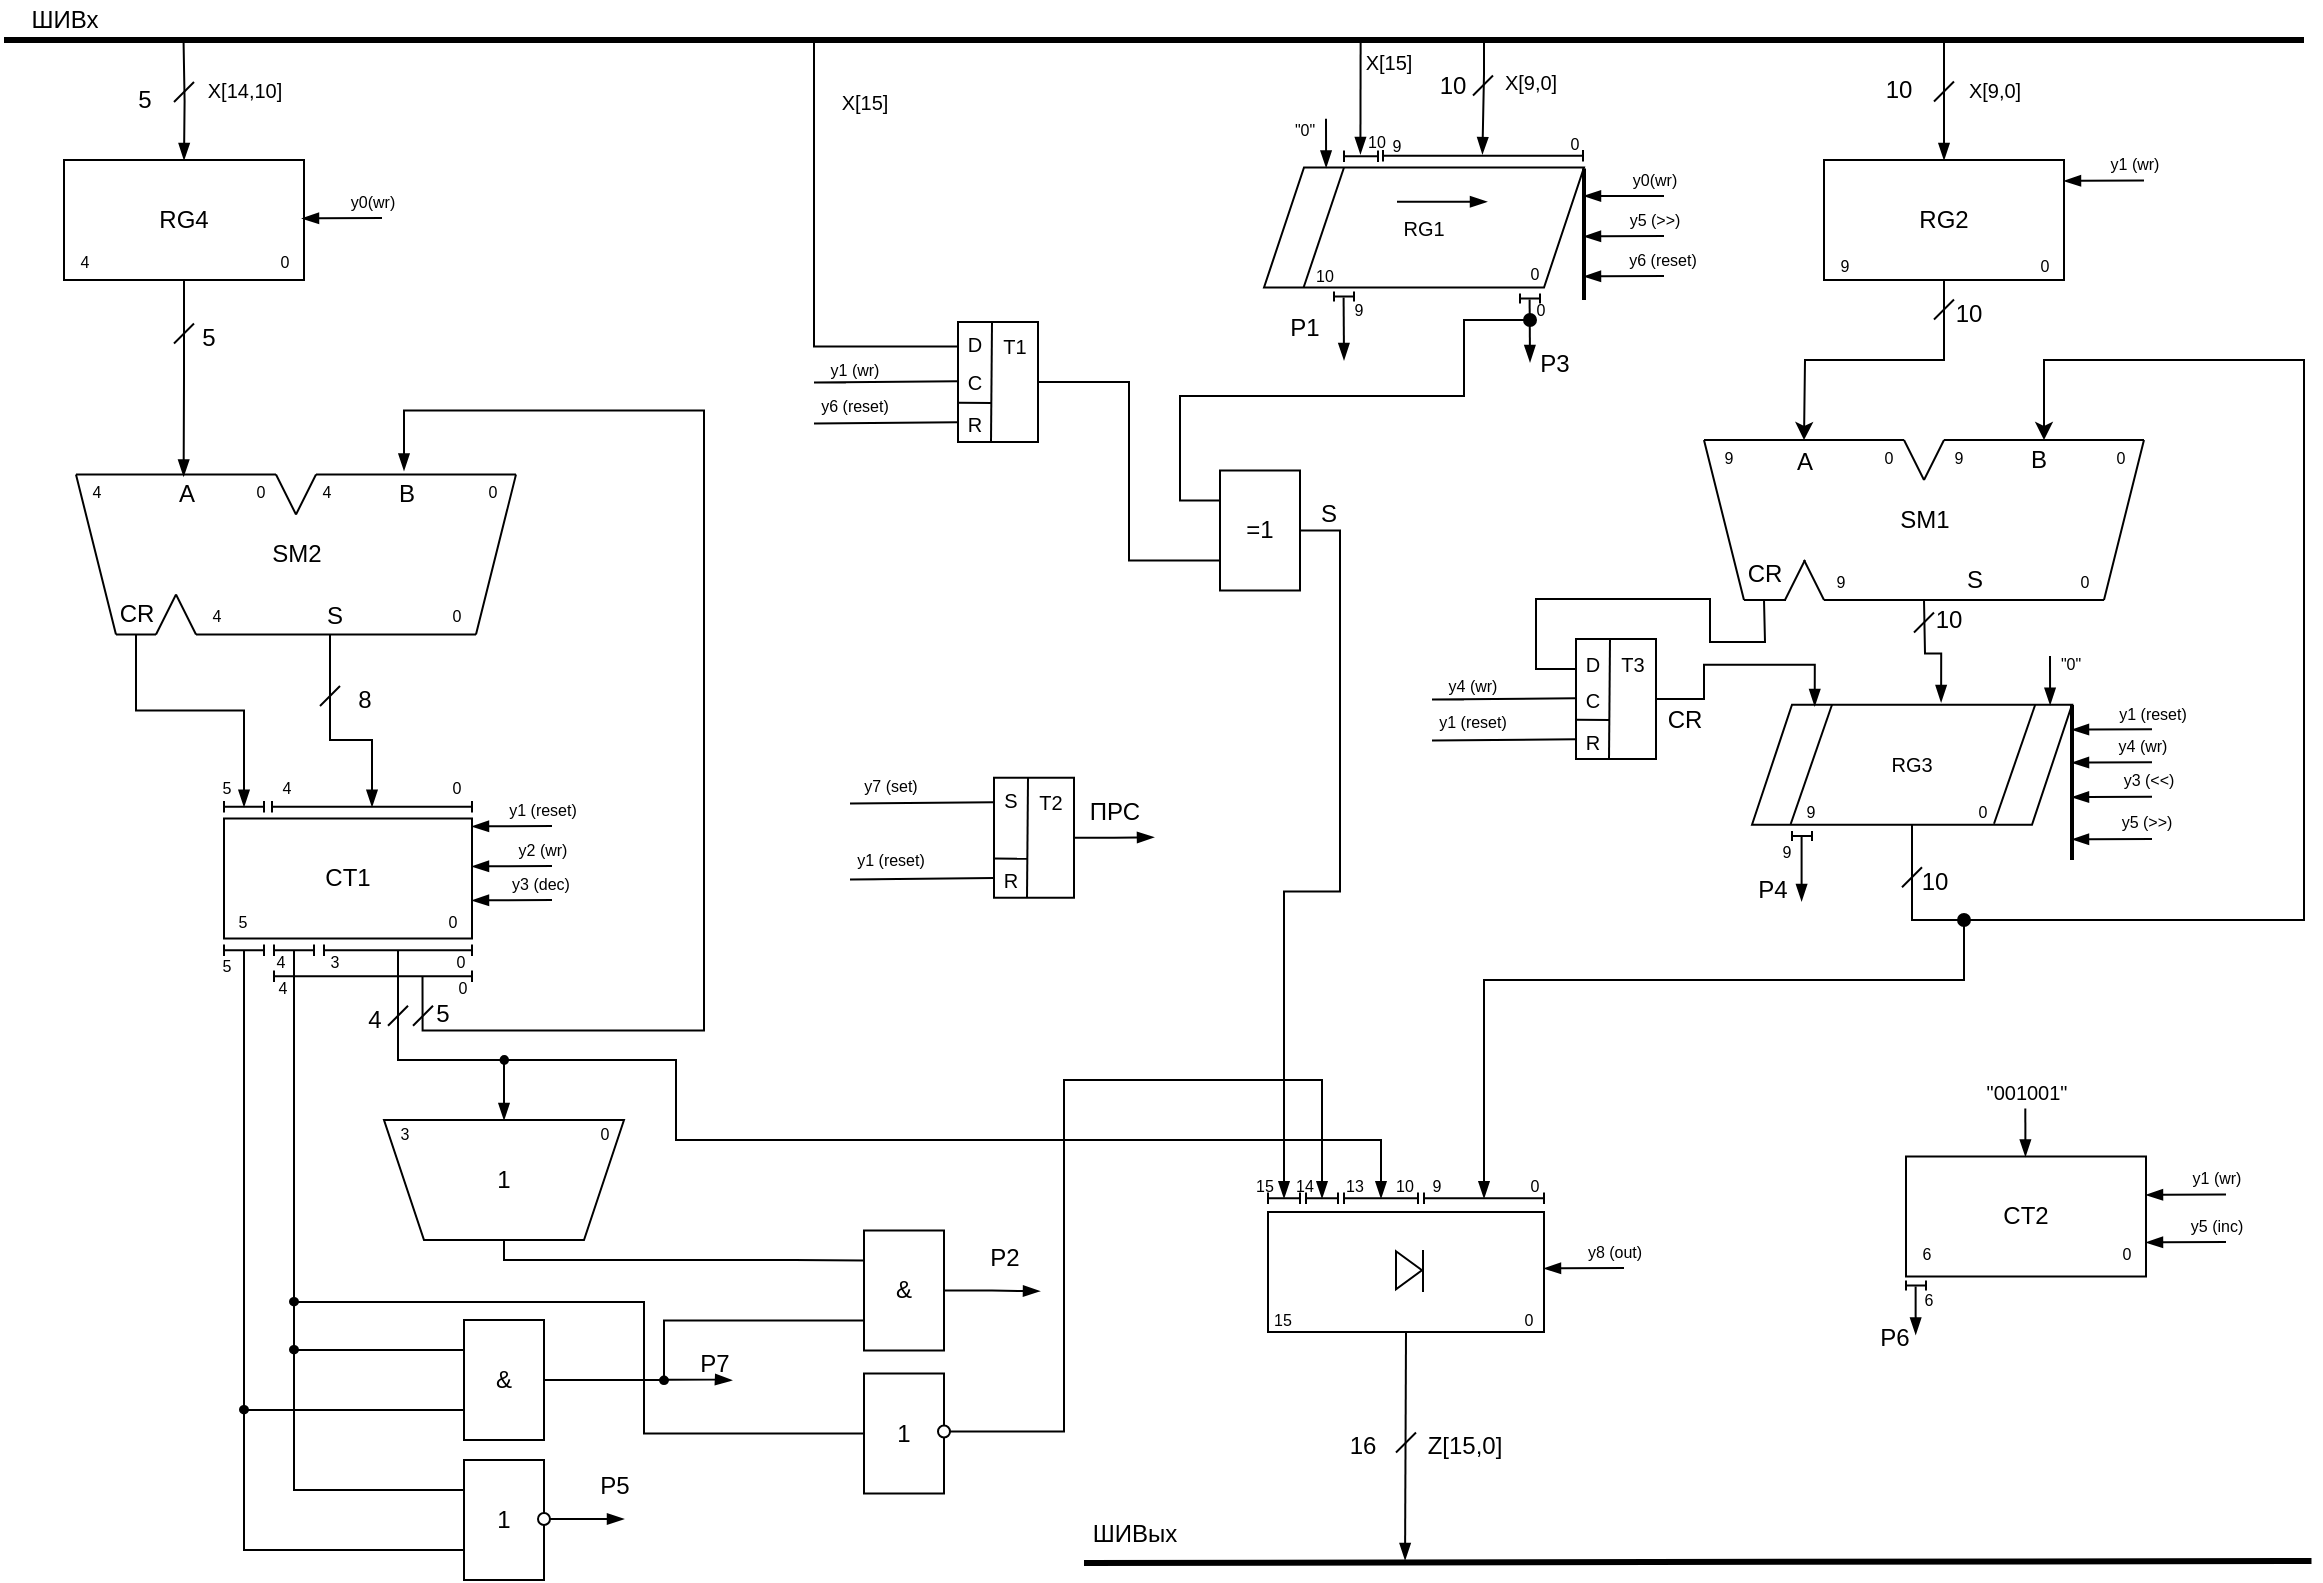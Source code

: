 <mxfile version="17.0.0" type="device"><diagram id="6NTerK6E4Xoz0o-e3MX1" name="Page-1"><mxGraphModel dx="1273" dy="1367" grid="1" gridSize="10" guides="1" tooltips="1" connect="1" arrows="1" fold="1" page="1" pageScale="1" pageWidth="1169" pageHeight="827" math="0" shadow="0"><root><mxCell id="0"/><mxCell id="1" parent="0"/><mxCell id="YLeZkL--YcU3cJi72dLO-111" style="edgeStyle=orthogonalEdgeStyle;rounded=0;orthogonalLoop=1;jettySize=auto;html=1;exitX=0.5;exitY=1;exitDx=0;exitDy=0;fontSize=12;endArrow=blockThin;endFill=1;" parent="1" source="YLeZkL--YcU3cJi72dLO-86" edge="1"><mxGeometry relative="1" as="geometry"><mxPoint x="710.529" y="800" as="targetPoint"/></mxGeometry></mxCell><mxCell id="YLeZkL--YcU3cJi72dLO-86" value="" style="rounded=0;whiteSpace=wrap;html=1;" parent="1" vertex="1"><mxGeometry x="642" y="626" width="138" height="60" as="geometry"/></mxCell><mxCell id="unLlguInMN-fBhrQOpbu-1" value="" style="endArrow=none;html=1;rounded=0;strokeWidth=3;" parent="1" edge="1"><mxGeometry width="50" height="50" relative="1" as="geometry"><mxPoint x="10" y="40" as="sourcePoint"/><mxPoint x="1160" y="40" as="targetPoint"/></mxGeometry></mxCell><mxCell id="unLlguInMN-fBhrQOpbu-2" value="ШИВх" style="text;html=1;align=center;verticalAlign=middle;resizable=0;points=[];autosize=1;strokeColor=none;fillColor=none;" parent="1" vertex="1"><mxGeometry x="15" y="20" width="50" height="20" as="geometry"/></mxCell><mxCell id="unLlguInMN-fBhrQOpbu-8" style="edgeStyle=orthogonalEdgeStyle;rounded=0;orthogonalLoop=1;jettySize=auto;html=1;fontSize=8;strokeWidth=1;endArrow=blockThin;endFill=1;entryX=0.5;entryY=0;entryDx=0;entryDy=0;" parent="1" target="unLlguInMN-fBhrQOpbu-3" edge="1"><mxGeometry relative="1" as="geometry"><mxPoint x="99.616" y="90" as="targetPoint"/><mxPoint x="99.77" y="40" as="sourcePoint"/><Array as="points"/></mxGeometry></mxCell><mxCell id="unLlguInMN-fBhrQOpbu-69" style="edgeStyle=orthogonalEdgeStyle;rounded=0;orthogonalLoop=1;jettySize=auto;html=1;exitX=0.5;exitY=1;exitDx=0;exitDy=0;entryX=0.441;entryY=0.048;entryDx=0;entryDy=0;entryPerimeter=0;fontSize=12;endArrow=blockThin;endFill=1;endSize=6;strokeWidth=1;" parent="1" source="unLlguInMN-fBhrQOpbu-3" target="unLlguInMN-fBhrQOpbu-60" edge="1"><mxGeometry relative="1" as="geometry"/></mxCell><mxCell id="unLlguInMN-fBhrQOpbu-3" value="RG4" style="rounded=0;whiteSpace=wrap;html=1;" parent="1" vertex="1"><mxGeometry x="40" y="100" width="120" height="60" as="geometry"/></mxCell><mxCell id="unLlguInMN-fBhrQOpbu-4" value="&lt;span style=&quot;font-size: 8px&quot;&gt;4&lt;/span&gt;" style="text;html=1;align=center;verticalAlign=middle;resizable=0;points=[];autosize=1;strokeColor=none;fillColor=none;" parent="1" vertex="1"><mxGeometry x="40" y="140" width="20" height="20" as="geometry"/></mxCell><mxCell id="unLlguInMN-fBhrQOpbu-5" value="&lt;font style=&quot;font-size: 8px&quot;&gt;0&lt;/font&gt;" style="text;html=1;align=center;verticalAlign=middle;resizable=0;points=[];autosize=1;strokeColor=none;fillColor=none;" parent="1" vertex="1"><mxGeometry x="140" y="140" width="20" height="20" as="geometry"/></mxCell><mxCell id="unLlguInMN-fBhrQOpbu-9" value="" style="endArrow=none;html=1;rounded=0;fontSize=8;strokeWidth=1;" parent="1" edge="1"><mxGeometry width="50" height="50" relative="1" as="geometry"><mxPoint x="95" y="71" as="sourcePoint"/><mxPoint x="105" y="61" as="targetPoint"/></mxGeometry></mxCell><mxCell id="unLlguInMN-fBhrQOpbu-10" value="&lt;font style=&quot;font-size: 10px&quot;&gt;X[14,10]&lt;/font&gt;" style="text;html=1;align=center;verticalAlign=middle;resizable=0;points=[];autosize=1;strokeColor=none;fillColor=none;fontSize=8;" parent="1" vertex="1"><mxGeometry x="105" y="55" width="50" height="20" as="geometry"/></mxCell><mxCell id="unLlguInMN-fBhrQOpbu-11" value="RG1" style="shape=parallelogram;perimeter=parallelogramPerimeter;whiteSpace=wrap;html=1;fixedSize=1;fontSize=10;" parent="1" vertex="1"><mxGeometry x="640" y="103.75" width="160" height="60" as="geometry"/></mxCell><mxCell id="unLlguInMN-fBhrQOpbu-15" value="" style="endArrow=none;html=1;rounded=0;fontSize=10;strokeWidth=1;entryX=0.25;entryY=0;entryDx=0;entryDy=0;exitX=0.124;exitY=0.998;exitDx=0;exitDy=0;exitPerimeter=0;" parent="1" target="unLlguInMN-fBhrQOpbu-11" edge="1" source="unLlguInMN-fBhrQOpbu-11"><mxGeometry width="50" height="50" relative="1" as="geometry"><mxPoint x="690" y="120" as="sourcePoint"/><mxPoint x="677" y="115" as="targetPoint"/></mxGeometry></mxCell><mxCell id="unLlguInMN-fBhrQOpbu-20" value="&lt;font style=&quot;font-size: 8px&quot;&gt;0&lt;/font&gt;" style="text;html=1;align=center;verticalAlign=middle;resizable=0;points=[];autosize=1;strokeColor=none;fillColor=none;fontSize=10;" parent="1" vertex="1"><mxGeometry x="765" y="145.75" width="20" height="20" as="geometry"/></mxCell><mxCell id="unLlguInMN-fBhrQOpbu-21" value="&lt;span style=&quot;font-size: 8px&quot;&gt;10&lt;/span&gt;" style="text;html=1;align=center;verticalAlign=middle;resizable=0;points=[];autosize=1;strokeColor=none;fillColor=none;fontSize=10;" parent="1" vertex="1"><mxGeometry x="660" y="146.75" width="20" height="20" as="geometry"/></mxCell><mxCell id="unLlguInMN-fBhrQOpbu-22" style="edgeStyle=orthogonalEdgeStyle;rounded=0;orthogonalLoop=1;jettySize=auto;html=1;fontSize=8;strokeWidth=1;endArrow=blockThin;endFill=1;" parent="1" edge="1"><mxGeometry relative="1" as="geometry"><mxPoint x="749.21" y="97" as="targetPoint"/><mxPoint x="750" y="40" as="sourcePoint"/><Array as="points"><mxPoint x="749.21" y="57"/></Array></mxGeometry></mxCell><mxCell id="unLlguInMN-fBhrQOpbu-24" value="&lt;font style=&quot;font-size: 10px&quot;&gt;X[9,0]&lt;/font&gt;" style="text;html=1;align=center;verticalAlign=middle;resizable=0;points=[];autosize=1;strokeColor=none;fillColor=none;fontSize=8;" parent="1" vertex="1"><mxGeometry x="752.5" y="50.79" width="40" height="20" as="geometry"/></mxCell><mxCell id="unLlguInMN-fBhrQOpbu-25" value="" style="endArrow=none;html=1;rounded=0;fontSize=8;strokeWidth=1;" parent="1" edge="1"><mxGeometry width="50" height="50" relative="1" as="geometry"><mxPoint x="744.5" y="67.79" as="sourcePoint"/><mxPoint x="754.5" y="57.79" as="targetPoint"/><Array as="points"><mxPoint x="749.5" y="62.79"/></Array></mxGeometry></mxCell><mxCell id="unLlguInMN-fBhrQOpbu-27" style="edgeStyle=orthogonalEdgeStyle;rounded=0;orthogonalLoop=1;jettySize=auto;html=1;fontSize=8;strokeWidth=1;endArrow=blockThin;endFill=1;entryX=0.599;entryY=0.007;entryDx=0;entryDy=0;entryPerimeter=0;" parent="1" edge="1"><mxGeometry relative="1" as="geometry"><mxPoint x="671.05" y="103.75" as="targetPoint"/><mxPoint x="671" y="84.75" as="sourcePoint"/><Array as="points"><mxPoint x="671.21" y="79.33"/></Array></mxGeometry></mxCell><mxCell id="unLlguInMN-fBhrQOpbu-28" value="&quot;0&quot;" style="text;html=1;align=center;verticalAlign=middle;resizable=0;points=[];autosize=1;strokeColor=none;fillColor=none;fontSize=8;" parent="1" vertex="1"><mxGeometry x="645" y="75" width="30" height="20" as="geometry"/></mxCell><mxCell id="unLlguInMN-fBhrQOpbu-91" style="edgeStyle=orthogonalEdgeStyle;rounded=0;orthogonalLoop=1;jettySize=auto;html=1;fontSize=12;endArrow=classic;endFill=1;endSize=6;strokeWidth=1;exitX=0.5;exitY=1;exitDx=0;exitDy=0;" parent="1" source="unLlguInMN-fBhrQOpbu-29" edge="1"><mxGeometry relative="1" as="geometry"><mxPoint x="910" y="240" as="targetPoint"/><mxPoint x="990" y="167.125" as="sourcePoint"/></mxGeometry></mxCell><mxCell id="unLlguInMN-fBhrQOpbu-29" value="RG2" style="rounded=0;whiteSpace=wrap;html=1;" parent="1" vertex="1"><mxGeometry x="920" y="100" width="120" height="60" as="geometry"/></mxCell><mxCell id="unLlguInMN-fBhrQOpbu-30" style="edgeStyle=orthogonalEdgeStyle;rounded=0;orthogonalLoop=1;jettySize=auto;html=1;fontSize=8;strokeWidth=1;endArrow=blockThin;endFill=1;entryX=0.5;entryY=0;entryDx=0;entryDy=0;" parent="1" target="unLlguInMN-fBhrQOpbu-29" edge="1"><mxGeometry relative="1" as="geometry"><mxPoint x="990" y="94.125" as="targetPoint"/><mxPoint x="980" y="40" as="sourcePoint"/><Array as="points"><mxPoint x="980" y="41"/></Array></mxGeometry></mxCell><mxCell id="unLlguInMN-fBhrQOpbu-31" value="&lt;font style=&quot;font-size: 10px&quot;&gt;X[9,0]&lt;/font&gt;" style="text;html=1;align=center;verticalAlign=middle;resizable=0;points=[];autosize=1;strokeColor=none;fillColor=none;fontSize=8;" parent="1" vertex="1"><mxGeometry x="985" y="55" width="40" height="20" as="geometry"/></mxCell><mxCell id="unLlguInMN-fBhrQOpbu-32" value="" style="endArrow=none;html=1;rounded=0;fontSize=8;strokeWidth=1;" parent="1" edge="1"><mxGeometry width="50" height="50" relative="1" as="geometry"><mxPoint x="975" y="70.79" as="sourcePoint"/><mxPoint x="985" y="60.79" as="targetPoint"/></mxGeometry></mxCell><mxCell id="unLlguInMN-fBhrQOpbu-33" value="&lt;font style=&quot;font-size: 8px&quot;&gt;0&lt;/font&gt;" style="text;html=1;align=center;verticalAlign=middle;resizable=0;points=[];autosize=1;strokeColor=none;fillColor=none;fontSize=10;" parent="1" vertex="1"><mxGeometry x="1020" y="141.5" width="20" height="20" as="geometry"/></mxCell><mxCell id="unLlguInMN-fBhrQOpbu-34" value="&lt;font style=&quot;font-size: 8px&quot;&gt;9&lt;/font&gt;" style="text;html=1;align=center;verticalAlign=middle;resizable=0;points=[];autosize=1;strokeColor=none;fillColor=none;fontSize=10;" parent="1" vertex="1"><mxGeometry x="920" y="141.5" width="20" height="20" as="geometry"/></mxCell><mxCell id="unLlguInMN-fBhrQOpbu-35" value="" style="endArrow=blockThin;html=1;rounded=0;fontSize=8;strokeWidth=1;endFill=1;" parent="1" edge="1"><mxGeometry width="50" height="50" relative="1" as="geometry"><mxPoint x="706.5" y="120.89" as="sourcePoint"/><mxPoint x="751.5" y="120.89" as="targetPoint"/></mxGeometry></mxCell><mxCell id="unLlguInMN-fBhrQOpbu-47" value="" style="endArrow=none;html=1;rounded=0;fontSize=10;endSize=6;strokeWidth=1;" parent="1" edge="1"><mxGeometry width="50" height="50" relative="1" as="geometry"><mxPoint x="46" y="257.25" as="sourcePoint"/><mxPoint x="146" y="257.25" as="targetPoint"/></mxGeometry></mxCell><mxCell id="unLlguInMN-fBhrQOpbu-48" value="" style="endArrow=none;html=1;rounded=0;fontSize=10;endSize=6;strokeWidth=1;" parent="1" edge="1"><mxGeometry width="50" height="50" relative="1" as="geometry"><mxPoint x="166" y="257.25" as="sourcePoint"/><mxPoint x="266" y="257.25" as="targetPoint"/></mxGeometry></mxCell><mxCell id="unLlguInMN-fBhrQOpbu-49" value="" style="endArrow=none;html=1;rounded=0;fontSize=10;endSize=6;strokeWidth=1;" parent="1" edge="1"><mxGeometry width="50" height="50" relative="1" as="geometry"><mxPoint x="156" y="277.25" as="sourcePoint"/><mxPoint x="146" y="257.25" as="targetPoint"/></mxGeometry></mxCell><mxCell id="unLlguInMN-fBhrQOpbu-50" value="" style="endArrow=none;html=1;rounded=0;fontSize=10;endSize=6;strokeWidth=1;" parent="1" edge="1"><mxGeometry width="50" height="50" relative="1" as="geometry"><mxPoint x="156" y="277.25" as="sourcePoint"/><mxPoint x="166" y="257.25" as="targetPoint"/></mxGeometry></mxCell><mxCell id="unLlguInMN-fBhrQOpbu-51" value="" style="endArrow=none;html=1;rounded=0;fontSize=10;endSize=6;strokeWidth=1;" parent="1" edge="1"><mxGeometry width="50" height="50" relative="1" as="geometry"><mxPoint x="106" y="337.25" as="sourcePoint"/><mxPoint x="246" y="337.25" as="targetPoint"/></mxGeometry></mxCell><mxCell id="unLlguInMN-fBhrQOpbu-52" value="" style="endArrow=none;html=1;rounded=0;fontSize=10;endSize=6;strokeWidth=1;" parent="1" edge="1"><mxGeometry width="50" height="50" relative="1" as="geometry"><mxPoint x="66" y="337.25" as="sourcePoint"/><mxPoint x="86" y="337.25" as="targetPoint"/></mxGeometry></mxCell><mxCell id="unLlguInMN-fBhrQOpbu-53" value="" style="endArrow=none;html=1;rounded=0;fontSize=10;endSize=6;strokeWidth=1;" parent="1" edge="1"><mxGeometry width="50" height="50" relative="1" as="geometry"><mxPoint x="106" y="337.25" as="sourcePoint"/><mxPoint x="96" y="317.25" as="targetPoint"/></mxGeometry></mxCell><mxCell id="unLlguInMN-fBhrQOpbu-54" value="" style="endArrow=none;html=1;rounded=0;fontSize=10;endSize=6;strokeWidth=1;" parent="1" edge="1"><mxGeometry width="50" height="50" relative="1" as="geometry"><mxPoint x="86" y="337.25" as="sourcePoint"/><mxPoint x="96" y="317.25" as="targetPoint"/></mxGeometry></mxCell><mxCell id="unLlguInMN-fBhrQOpbu-55" value="" style="endArrow=none;html=1;rounded=0;fontSize=10;endSize=6;strokeWidth=1;" parent="1" edge="1"><mxGeometry width="50" height="50" relative="1" as="geometry"><mxPoint x="246" y="337.25" as="sourcePoint"/><mxPoint x="266" y="257.25" as="targetPoint"/></mxGeometry></mxCell><mxCell id="unLlguInMN-fBhrQOpbu-56" value="" style="endArrow=none;html=1;rounded=0;fontSize=10;endSize=6;strokeWidth=1;" parent="1" edge="1"><mxGeometry width="50" height="50" relative="1" as="geometry"><mxPoint x="66" y="337.25" as="sourcePoint"/><mxPoint x="46" y="257.25" as="targetPoint"/></mxGeometry></mxCell><mxCell id="unLlguInMN-fBhrQOpbu-57" value="&lt;font style=&quot;font-size: 12px&quot;&gt;SM2&lt;/font&gt;" style="text;html=1;align=center;verticalAlign=middle;resizable=0;points=[];autosize=1;strokeColor=none;fillColor=none;fontSize=10;" parent="1" vertex="1"><mxGeometry x="136" y="287.25" width="40" height="20" as="geometry"/></mxCell><mxCell id="unLlguInMN-fBhrQOpbu-59" value="CR" style="text;html=1;align=center;verticalAlign=middle;resizable=0;points=[];autosize=1;strokeColor=none;fillColor=none;fontSize=12;" parent="1" vertex="1"><mxGeometry x="61" y="317.25" width="30" height="20" as="geometry"/></mxCell><mxCell id="unLlguInMN-fBhrQOpbu-60" value="A" style="text;html=1;align=center;verticalAlign=middle;resizable=0;points=[];autosize=1;strokeColor=none;fillColor=none;fontSize=12;" parent="1" vertex="1"><mxGeometry x="91" y="257.25" width="20" height="20" as="geometry"/></mxCell><mxCell id="unLlguInMN-fBhrQOpbu-61" value="B" style="text;html=1;align=center;verticalAlign=middle;resizable=0;points=[];autosize=1;strokeColor=none;fillColor=none;fontSize=12;" parent="1" vertex="1"><mxGeometry x="201" y="257.25" width="20" height="20" as="geometry"/></mxCell><mxCell id="unLlguInMN-fBhrQOpbu-62" value="S" style="text;html=1;align=center;verticalAlign=middle;resizable=0;points=[];autosize=1;strokeColor=none;fillColor=none;fontSize=12;" parent="1" vertex="1"><mxGeometry x="165" y="318.25" width="20" height="20" as="geometry"/></mxCell><mxCell id="unLlguInMN-fBhrQOpbu-63" value="&lt;font style=&quot;font-size: 8px&quot;&gt;0&lt;/font&gt;" style="text;html=1;align=center;verticalAlign=middle;resizable=0;points=[];autosize=1;strokeColor=none;fillColor=none;" parent="1" vertex="1"><mxGeometry x="244" y="255.25" width="20" height="20" as="geometry"/></mxCell><mxCell id="unLlguInMN-fBhrQOpbu-64" value="&lt;font style=&quot;font-size: 8px&quot;&gt;0&lt;/font&gt;" style="text;html=1;align=center;verticalAlign=middle;resizable=0;points=[];autosize=1;strokeColor=none;fillColor=none;" parent="1" vertex="1"><mxGeometry x="128" y="255.25" width="20" height="20" as="geometry"/></mxCell><mxCell id="unLlguInMN-fBhrQOpbu-65" value="&lt;font style=&quot;font-size: 8px&quot;&gt;0&lt;/font&gt;" style="text;html=1;align=center;verticalAlign=middle;resizable=0;points=[];autosize=1;strokeColor=none;fillColor=none;" parent="1" vertex="1"><mxGeometry x="226" y="317.25" width="20" height="20" as="geometry"/></mxCell><mxCell id="unLlguInMN-fBhrQOpbu-66" value="&lt;font style=&quot;font-size: 8px&quot;&gt;4&lt;/font&gt;" style="text;html=1;align=center;verticalAlign=middle;resizable=0;points=[];autosize=1;strokeColor=none;fillColor=none;" parent="1" vertex="1"><mxGeometry x="46" y="255.25" width="20" height="20" as="geometry"/></mxCell><mxCell id="unLlguInMN-fBhrQOpbu-67" value="&lt;font style=&quot;font-size: 8px&quot;&gt;4&lt;/font&gt;" style="text;html=1;align=center;verticalAlign=middle;resizable=0;points=[];autosize=1;strokeColor=none;fillColor=none;" parent="1" vertex="1"><mxGeometry x="161" y="255.25" width="20" height="20" as="geometry"/></mxCell><mxCell id="unLlguInMN-fBhrQOpbu-68" value="&lt;font style=&quot;font-size: 8px&quot;&gt;4&lt;/font&gt;" style="text;html=1;align=center;verticalAlign=middle;resizable=0;points=[];autosize=1;strokeColor=none;fillColor=none;" parent="1" vertex="1"><mxGeometry x="106" y="317.25" width="20" height="20" as="geometry"/></mxCell><mxCell id="unLlguInMN-fBhrQOpbu-70" value="" style="endArrow=none;html=1;rounded=0;fontSize=10;endSize=6;strokeWidth=1;" parent="1" edge="1"><mxGeometry width="50" height="50" relative="1" as="geometry"><mxPoint x="860" y="240" as="sourcePoint"/><mxPoint x="960" y="240" as="targetPoint"/></mxGeometry></mxCell><mxCell id="unLlguInMN-fBhrQOpbu-71" value="" style="endArrow=none;html=1;rounded=0;fontSize=10;endSize=6;strokeWidth=1;" parent="1" edge="1"><mxGeometry width="50" height="50" relative="1" as="geometry"><mxPoint x="980" y="240" as="sourcePoint"/><mxPoint x="1080" y="240" as="targetPoint"/></mxGeometry></mxCell><mxCell id="unLlguInMN-fBhrQOpbu-72" value="" style="endArrow=none;html=1;rounded=0;fontSize=10;endSize=6;strokeWidth=1;" parent="1" edge="1"><mxGeometry width="50" height="50" relative="1" as="geometry"><mxPoint x="970" y="260" as="sourcePoint"/><mxPoint x="960" y="240" as="targetPoint"/></mxGeometry></mxCell><mxCell id="unLlguInMN-fBhrQOpbu-73" value="" style="endArrow=none;html=1;rounded=0;fontSize=10;endSize=6;strokeWidth=1;" parent="1" edge="1"><mxGeometry width="50" height="50" relative="1" as="geometry"><mxPoint x="970" y="260" as="sourcePoint"/><mxPoint x="980" y="240" as="targetPoint"/></mxGeometry></mxCell><mxCell id="unLlguInMN-fBhrQOpbu-74" value="" style="endArrow=none;html=1;rounded=0;fontSize=10;endSize=6;strokeWidth=1;" parent="1" edge="1"><mxGeometry width="50" height="50" relative="1" as="geometry"><mxPoint x="920" y="320" as="sourcePoint"/><mxPoint x="1060" y="320.0" as="targetPoint"/></mxGeometry></mxCell><mxCell id="unLlguInMN-fBhrQOpbu-78" value="" style="endArrow=none;html=1;rounded=0;fontSize=10;endSize=6;strokeWidth=1;" parent="1" edge="1"><mxGeometry width="50" height="50" relative="1" as="geometry"><mxPoint x="1060" y="320" as="sourcePoint"/><mxPoint x="1080" y="240" as="targetPoint"/></mxGeometry></mxCell><mxCell id="unLlguInMN-fBhrQOpbu-79" value="" style="endArrow=none;html=1;rounded=0;fontSize=10;endSize=6;strokeWidth=1;" parent="1" edge="1"><mxGeometry width="50" height="50" relative="1" as="geometry"><mxPoint x="880" y="320" as="sourcePoint"/><mxPoint x="860" y="240" as="targetPoint"/></mxGeometry></mxCell><mxCell id="unLlguInMN-fBhrQOpbu-80" value="&lt;font style=&quot;font-size: 12px&quot;&gt;SM1&lt;/font&gt;" style="text;html=1;align=center;verticalAlign=middle;resizable=0;points=[];autosize=1;strokeColor=none;fillColor=none;fontSize=10;" parent="1" vertex="1"><mxGeometry x="950" y="270" width="40" height="20" as="geometry"/></mxCell><mxCell id="unLlguInMN-fBhrQOpbu-82" value="A" style="text;html=1;align=center;verticalAlign=middle;resizable=0;points=[];autosize=1;strokeColor=none;fillColor=none;fontSize=12;" parent="1" vertex="1"><mxGeometry x="900" y="241" width="20" height="20" as="geometry"/></mxCell><mxCell id="unLlguInMN-fBhrQOpbu-83" value="B" style="text;html=1;align=center;verticalAlign=middle;resizable=0;points=[];autosize=1;strokeColor=none;fillColor=none;fontSize=12;" parent="1" vertex="1"><mxGeometry x="1017" y="240" width="20" height="20" as="geometry"/></mxCell><mxCell id="unLlguInMN-fBhrQOpbu-84" value="S" style="text;html=1;align=center;verticalAlign=middle;resizable=0;points=[];autosize=1;strokeColor=none;fillColor=none;fontSize=12;" parent="1" vertex="1"><mxGeometry x="985" y="300" width="20" height="20" as="geometry"/></mxCell><mxCell id="unLlguInMN-fBhrQOpbu-85" value="&lt;font style=&quot;font-size: 8px&quot;&gt;0&lt;/font&gt;" style="text;html=1;align=center;verticalAlign=middle;resizable=0;points=[];autosize=1;strokeColor=none;fillColor=none;" parent="1" vertex="1"><mxGeometry x="1058" y="238" width="20" height="20" as="geometry"/></mxCell><mxCell id="unLlguInMN-fBhrQOpbu-86" value="&lt;font style=&quot;font-size: 8px&quot;&gt;0&lt;/font&gt;" style="text;html=1;align=center;verticalAlign=middle;resizable=0;points=[];autosize=1;strokeColor=none;fillColor=none;" parent="1" vertex="1"><mxGeometry x="942" y="238" width="20" height="20" as="geometry"/></mxCell><mxCell id="unLlguInMN-fBhrQOpbu-87" value="&lt;font style=&quot;font-size: 8px&quot;&gt;0&lt;/font&gt;" style="text;html=1;align=center;verticalAlign=middle;resizable=0;points=[];autosize=1;strokeColor=none;fillColor=none;" parent="1" vertex="1"><mxGeometry x="1040" y="300" width="20" height="20" as="geometry"/></mxCell><mxCell id="unLlguInMN-fBhrQOpbu-88" value="&lt;font style=&quot;font-size: 8px&quot;&gt;9&lt;/font&gt;" style="text;html=1;align=center;verticalAlign=middle;resizable=0;points=[];autosize=1;strokeColor=none;fillColor=none;" parent="1" vertex="1"><mxGeometry x="862" y="238" width="20" height="20" as="geometry"/></mxCell><mxCell id="unLlguInMN-fBhrQOpbu-89" value="&lt;font style=&quot;font-size: 8px&quot;&gt;9&lt;/font&gt;" style="text;html=1;align=center;verticalAlign=middle;resizable=0;points=[];autosize=1;strokeColor=none;fillColor=none;" parent="1" vertex="1"><mxGeometry x="977" y="238" width="20" height="20" as="geometry"/></mxCell><mxCell id="unLlguInMN-fBhrQOpbu-90" value="&lt;font style=&quot;font-size: 8px&quot;&gt;9&lt;/font&gt;" style="text;html=1;align=center;verticalAlign=middle;resizable=0;points=[];autosize=1;strokeColor=none;fillColor=none;" parent="1" vertex="1"><mxGeometry x="918" y="300.25" width="20" height="20" as="geometry"/></mxCell><mxCell id="unLlguInMN-fBhrQOpbu-92" value="" style="shape=crossbar;whiteSpace=wrap;html=1;rounded=1;fontSize=12;" parent="1" vertex="1"><mxGeometry x="675" y="165.75" width="10" height="5" as="geometry"/></mxCell><mxCell id="unLlguInMN-fBhrQOpbu-93" style="edgeStyle=orthogonalEdgeStyle;rounded=0;orthogonalLoop=1;jettySize=auto;html=1;fontSize=8;strokeWidth=1;endArrow=blockThin;endFill=1;" parent="1" edge="1"><mxGeometry relative="1" as="geometry"><mxPoint x="680" y="200" as="targetPoint"/><mxPoint x="679.8" y="168.75" as="sourcePoint"/><Array as="points"><mxPoint x="680.01" y="168.33"/></Array></mxGeometry></mxCell><mxCell id="unLlguInMN-fBhrQOpbu-94" value="&lt;font style=&quot;font-size: 8px&quot;&gt;9&lt;/font&gt;" style="text;html=1;align=center;verticalAlign=middle;resizable=0;points=[];autosize=1;strokeColor=none;fillColor=none;fontSize=10;" parent="1" vertex="1"><mxGeometry x="677" y="164.25" width="20" height="20" as="geometry"/></mxCell><mxCell id="unLlguInMN-fBhrQOpbu-95" value="CT2" style="rounded=0;whiteSpace=wrap;html=1;" parent="1" vertex="1"><mxGeometry x="961" y="598.25" width="120" height="60" as="geometry"/></mxCell><mxCell id="unLlguInMN-fBhrQOpbu-96" value="&lt;font style=&quot;font-size: 8px&quot;&gt;6&lt;/font&gt;" style="text;html=1;align=center;verticalAlign=middle;resizable=0;points=[];autosize=1;strokeColor=none;fillColor=none;" parent="1" vertex="1"><mxGeometry x="961" y="636.25" width="20" height="20" as="geometry"/></mxCell><mxCell id="unLlguInMN-fBhrQOpbu-97" value="&lt;font style=&quot;font-size: 8px&quot;&gt;0&lt;/font&gt;" style="text;html=1;align=center;verticalAlign=middle;resizable=0;points=[];autosize=1;strokeColor=none;fillColor=none;" parent="1" vertex="1"><mxGeometry x="1061" y="636.25" width="20" height="20" as="geometry"/></mxCell><mxCell id="unLlguInMN-fBhrQOpbu-98" style="edgeStyle=orthogonalEdgeStyle;rounded=0;orthogonalLoop=1;jettySize=auto;html=1;fontSize=8;strokeWidth=1;endArrow=blockThin;endFill=1;entryX=0.599;entryY=0.007;entryDx=0;entryDy=0;entryPerimeter=0;" parent="1" edge="1"><mxGeometry relative="1" as="geometry"><mxPoint x="1020.71" y="598.25" as="targetPoint"/><mxPoint x="1020.66" y="574.25" as="sourcePoint"/><Array as="points"><mxPoint x="1020.87" y="573.83"/></Array></mxGeometry></mxCell><mxCell id="unLlguInMN-fBhrQOpbu-100" value="&quot;001001&quot;" style="text;html=1;align=center;verticalAlign=middle;resizable=0;points=[];autosize=1;strokeColor=none;fillColor=none;fontSize=10;" parent="1" vertex="1"><mxGeometry x="991" y="556.25" width="60" height="20" as="geometry"/></mxCell><mxCell id="unLlguInMN-fBhrQOpbu-101" value="" style="shape=crossbar;whiteSpace=wrap;html=1;rounded=1;fontSize=12;" parent="1" vertex="1"><mxGeometry x="961" y="660.25" width="10" height="5" as="geometry"/></mxCell><mxCell id="unLlguInMN-fBhrQOpbu-102" style="edgeStyle=orthogonalEdgeStyle;rounded=0;orthogonalLoop=1;jettySize=auto;html=1;fontSize=8;strokeWidth=1;endArrow=blockThin;endFill=1;entryX=0.599;entryY=0.007;entryDx=0;entryDy=0;entryPerimeter=0;" parent="1" edge="1"><mxGeometry relative="1" as="geometry"><mxPoint x="965.85" y="687.25" as="targetPoint"/><mxPoint x="965.8" y="663.25" as="sourcePoint"/><Array as="points"><mxPoint x="966.01" y="662.83"/></Array></mxGeometry></mxCell><mxCell id="unLlguInMN-fBhrQOpbu-103" value="&lt;font style=&quot;font-size: 8px&quot;&gt;6&lt;/font&gt;" style="text;html=1;align=center;verticalAlign=middle;resizable=0;points=[];autosize=1;strokeColor=none;fillColor=none;fontSize=10;" parent="1" vertex="1"><mxGeometry x="962" y="659.25" width="20" height="20" as="geometry"/></mxCell><mxCell id="unLlguInMN-fBhrQOpbu-104" value="RG3" style="shape=parallelogram;perimeter=parallelogramPerimeter;whiteSpace=wrap;html=1;fixedSize=1;fontSize=10;" parent="1" vertex="1"><mxGeometry x="884" y="372.37" width="160" height="60" as="geometry"/></mxCell><mxCell id="unLlguInMN-fBhrQOpbu-105" value="" style="endArrow=none;html=1;rounded=0;fontSize=10;strokeWidth=1;exitX=0.25;exitY=0;exitDx=0;exitDy=0;entryX=0.121;entryY=0.994;entryDx=0;entryDy=0;entryPerimeter=0;" parent="1" target="unLlguInMN-fBhrQOpbu-104" edge="1" source="unLlguInMN-fBhrQOpbu-104"><mxGeometry width="50" height="50" relative="1" as="geometry"><mxPoint x="1030" y="340" as="sourcePoint"/><mxPoint x="1010" y="340" as="targetPoint"/></mxGeometry></mxCell><mxCell id="unLlguInMN-fBhrQOpbu-106" value="&lt;font style=&quot;font-size: 8px&quot;&gt;0&lt;/font&gt;" style="text;html=1;align=center;verticalAlign=middle;resizable=0;points=[];autosize=1;strokeColor=none;fillColor=none;fontSize=10;" parent="1" vertex="1"><mxGeometry x="989" y="415.49" width="20" height="20" as="geometry"/></mxCell><mxCell id="unLlguInMN-fBhrQOpbu-107" value="&lt;font style=&quot;font-size: 8px&quot;&gt;9&lt;/font&gt;" style="text;html=1;align=center;verticalAlign=middle;resizable=0;points=[];autosize=1;strokeColor=none;fillColor=none;fontSize=10;" parent="1" vertex="1"><mxGeometry x="903" y="415.49" width="20" height="20" as="geometry"/></mxCell><mxCell id="unLlguInMN-fBhrQOpbu-109" value="CT1" style="rounded=0;whiteSpace=wrap;html=1;" parent="1" vertex="1"><mxGeometry x="120" y="429.25" width="124" height="60" as="geometry"/></mxCell><mxCell id="unLlguInMN-fBhrQOpbu-110" value="&lt;font style=&quot;font-size: 8px&quot;&gt;5&lt;/font&gt;" style="text;html=1;align=center;verticalAlign=middle;resizable=0;points=[];autosize=1;strokeColor=none;fillColor=none;" parent="1" vertex="1"><mxGeometry x="119" y="470.25" width="20" height="20" as="geometry"/></mxCell><mxCell id="unLlguInMN-fBhrQOpbu-111" value="&lt;font style=&quot;font-size: 8px&quot;&gt;0&lt;/font&gt;" style="text;html=1;align=center;verticalAlign=middle;resizable=0;points=[];autosize=1;strokeColor=none;fillColor=none;" parent="1" vertex="1"><mxGeometry x="224" y="470.25" width="20" height="20" as="geometry"/></mxCell><mxCell id="YLeZkL--YcU3cJi72dLO-1" value="" style="shape=crossbar;whiteSpace=wrap;html=1;rounded=1;" parent="1" vertex="1"><mxGeometry x="699.5" y="95.04" width="100" height="5.75" as="geometry"/></mxCell><mxCell id="YLeZkL--YcU3cJi72dLO-2" value="" style="shape=crossbar;whiteSpace=wrap;html=1;rounded=1;" parent="1" vertex="1"><mxGeometry x="680" y="95.25" width="17" height="5.75" as="geometry"/></mxCell><mxCell id="YLeZkL--YcU3cJi72dLO-3" style="edgeStyle=orthogonalEdgeStyle;rounded=0;orthogonalLoop=1;jettySize=auto;html=1;fontSize=8;strokeWidth=1;endArrow=blockThin;endFill=1;entryX=0.519;entryY=0.385;entryDx=0;entryDy=0;entryPerimeter=0;" parent="1" edge="1"><mxGeometry relative="1" as="geometry"><mxPoint x="688.21" y="97.004" as="targetPoint"/><mxPoint x="688.31" y="40.54" as="sourcePoint"/><Array as="points"><mxPoint x="688.31" y="40.54"/></Array></mxGeometry></mxCell><mxCell id="YLeZkL--YcU3cJi72dLO-4" value="&lt;font style=&quot;font-size: 10px&quot;&gt;X[15]&lt;/font&gt;" style="text;html=1;align=center;verticalAlign=middle;resizable=0;points=[];autosize=1;strokeColor=none;fillColor=none;" parent="1" vertex="1"><mxGeometry x="420" y="60.79" width="40" height="20" as="geometry"/></mxCell><mxCell id="YLeZkL--YcU3cJi72dLO-5" value="&lt;font style=&quot;font-size: 8px&quot;&gt;9&lt;/font&gt;" style="text;html=1;align=center;verticalAlign=middle;resizable=0;points=[];autosize=1;strokeColor=none;fillColor=none;fontSize=10;" parent="1" vertex="1"><mxGeometry x="695.5" y="81.58" width="20" height="20" as="geometry"/></mxCell><mxCell id="YLeZkL--YcU3cJi72dLO-6" value="&lt;font style=&quot;font-size: 8px&quot;&gt;10&lt;/font&gt;" style="text;html=1;align=center;verticalAlign=middle;resizable=0;points=[];autosize=1;strokeColor=none;fillColor=none;fontSize=10;" parent="1" vertex="1"><mxGeometry x="686" y="80" width="20" height="20" as="geometry"/></mxCell><mxCell id="YLeZkL--YcU3cJi72dLO-7" value="&lt;font style=&quot;font-size: 8px&quot;&gt;0&lt;/font&gt;" style="text;html=1;align=center;verticalAlign=middle;resizable=0;points=[];autosize=1;strokeColor=none;fillColor=none;fontSize=10;" parent="1" vertex="1"><mxGeometry x="784.5" y="80.79" width="20" height="20" as="geometry"/></mxCell><mxCell id="YLeZkL--YcU3cJi72dLO-8" value="" style="endArrow=blockThin;html=1;rounded=0;fontSize=8;entryX=0.591;entryY=-0.022;entryDx=0;entryDy=0;endFill=1;entryPerimeter=0;edgeStyle=orthogonalEdgeStyle;" parent="1" target="unLlguInMN-fBhrQOpbu-104" edge="1"><mxGeometry width="50" height="50" relative="1" as="geometry"><mxPoint x="970" y="320" as="sourcePoint"/><mxPoint x="969.5" y="365.245" as="targetPoint"/></mxGeometry></mxCell><mxCell id="YLeZkL--YcU3cJi72dLO-13" value="" style="endArrow=classic;html=1;rounded=0;fontSize=8;edgeStyle=orthogonalEdgeStyle;exitX=0.5;exitY=1;exitDx=0;exitDy=0;" parent="1" source="unLlguInMN-fBhrQOpbu-104" edge="1"><mxGeometry width="50" height="50" relative="1" as="geometry"><mxPoint x="964" y="438.875" as="sourcePoint"/><mxPoint x="1030" y="240" as="targetPoint"/><Array as="points"><mxPoint x="964" y="480"/><mxPoint x="1160" y="480"/><mxPoint x="1160" y="200"/><mxPoint x="1030" y="200"/></Array></mxGeometry></mxCell><mxCell id="YLeZkL--YcU3cJi72dLO-23" value="" style="shape=crossbar;whiteSpace=wrap;html=1;rounded=1;fontSize=12;" parent="1" vertex="1"><mxGeometry x="904" y="435.49" width="10" height="5" as="geometry"/></mxCell><mxCell id="YLeZkL--YcU3cJi72dLO-24" style="edgeStyle=orthogonalEdgeStyle;rounded=0;orthogonalLoop=1;jettySize=auto;html=1;fontSize=8;strokeWidth=1;endArrow=blockThin;endFill=1;" parent="1" edge="1"><mxGeometry relative="1" as="geometry"><mxPoint x="909" y="470.24" as="targetPoint"/><mxPoint x="908.8" y="438.49" as="sourcePoint"/><Array as="points"><mxPoint x="909" y="470.49"/><mxPoint x="909" y="470.49"/></Array></mxGeometry></mxCell><mxCell id="YLeZkL--YcU3cJi72dLO-25" value="&lt;font style=&quot;font-size: 8px&quot;&gt;9&lt;/font&gt;" style="text;html=1;align=center;verticalAlign=middle;resizable=0;points=[];autosize=1;strokeColor=none;fillColor=none;fontSize=10;" parent="1" vertex="1"><mxGeometry x="891" y="435.49" width="20" height="20" as="geometry"/></mxCell><mxCell id="YLeZkL--YcU3cJi72dLO-26" value="" style="shape=crossbar;whiteSpace=wrap;html=1;rounded=1;" parent="1" vertex="1"><mxGeometry x="144" y="420.5" width="100" height="5.75" as="geometry"/></mxCell><mxCell id="YLeZkL--YcU3cJi72dLO-27" value="" style="shape=crossbar;whiteSpace=wrap;html=1;rounded=1;" parent="1" vertex="1"><mxGeometry x="120" y="420.5" width="20" height="5.75" as="geometry"/></mxCell><mxCell id="YLeZkL--YcU3cJi72dLO-28" value="" style="endArrow=blockThin;html=1;rounded=0;fontSize=8;edgeStyle=orthogonalEdgeStyle;entryX=0.5;entryY=0.5;entryDx=0;entryDy=0;entryPerimeter=0;endFill=1;" parent="1" target="YLeZkL--YcU3cJi72dLO-26" edge="1"><mxGeometry width="50" height="50" relative="1" as="geometry"><mxPoint x="173" y="337.25" as="sourcePoint"/><mxPoint x="200" y="395.25" as="targetPoint"/><Array as="points"><mxPoint x="173" y="390"/><mxPoint x="194" y="390"/></Array></mxGeometry></mxCell><mxCell id="YLeZkL--YcU3cJi72dLO-29" value="&lt;font style=&quot;font-size: 8px&quot;&gt;0&lt;/font&gt;" style="text;html=1;align=center;verticalAlign=middle;resizable=0;points=[];autosize=1;strokeColor=none;fillColor=none;" parent="1" vertex="1"><mxGeometry x="226" y="402.75" width="20" height="20" as="geometry"/></mxCell><mxCell id="YLeZkL--YcU3cJi72dLO-30" value="&lt;font style=&quot;font-size: 8px&quot;&gt;4&lt;/font&gt;" style="text;html=1;align=center;verticalAlign=middle;resizable=0;points=[];autosize=1;strokeColor=none;fillColor=none;" parent="1" vertex="1"><mxGeometry x="141" y="402.75" width="20" height="20" as="geometry"/></mxCell><mxCell id="YLeZkL--YcU3cJi72dLO-31" value="" style="endArrow=blockThin;html=1;rounded=0;fontSize=8;edgeStyle=orthogonalEdgeStyle;entryX=0.5;entryY=0.5;entryDx=0;entryDy=0;entryPerimeter=0;endFill=1;" parent="1" target="YLeZkL--YcU3cJi72dLO-27" edge="1"><mxGeometry width="50" height="50" relative="1" as="geometry"><mxPoint x="76" y="337.25" as="sourcePoint"/><mxPoint x="97" y="423.375" as="targetPoint"/><Array as="points"><mxPoint x="76" y="375.25"/><mxPoint x="130" y="375.25"/></Array></mxGeometry></mxCell><mxCell id="YLeZkL--YcU3cJi72dLO-32" value="&lt;font style=&quot;font-size: 8px&quot;&gt;5&lt;/font&gt;" style="text;html=1;align=center;verticalAlign=middle;resizable=0;points=[];autosize=1;strokeColor=none;fillColor=none;" parent="1" vertex="1"><mxGeometry x="111" y="402.75" width="20" height="20" as="geometry"/></mxCell><mxCell id="YLeZkL--YcU3cJi72dLO-49" style="edgeStyle=orthogonalEdgeStyle;rounded=0;orthogonalLoop=1;jettySize=auto;html=1;exitX=0.5;exitY=0.5;exitDx=0;exitDy=0;exitPerimeter=0;entryX=0.5;entryY=1;entryDx=0;entryDy=0;fontSize=12;endArrow=blockThin;endFill=1;" parent="1" source="YLeZkL--YcU3cJi72dLO-34" target="YLeZkL--YcU3cJi72dLO-46" edge="1"><mxGeometry relative="1" as="geometry"><Array as="points"><mxPoint x="207" y="550"/><mxPoint x="260" y="550"/></Array></mxGeometry></mxCell><mxCell id="YLeZkL--YcU3cJi72dLO-34" value="" style="shape=crossbar;whiteSpace=wrap;html=1;rounded=1;" parent="1" vertex="1"><mxGeometry x="170" y="492.25" width="74" height="5.75" as="geometry"/></mxCell><mxCell id="YLeZkL--YcU3cJi72dLO-55" style="edgeStyle=orthogonalEdgeStyle;rounded=0;orthogonalLoop=1;jettySize=auto;html=1;exitX=0.5;exitY=0.5;exitDx=0;exitDy=0;exitPerimeter=0;entryX=0;entryY=0.25;entryDx=0;entryDy=0;fontSize=12;endArrow=none;endFill=0;" parent="1" source="YLeZkL--YcU3cJi72dLO-35" target="YLeZkL--YcU3cJi72dLO-51" edge="1"><mxGeometry relative="1" as="geometry"><Array as="points"><mxPoint x="155" y="765"/></Array></mxGeometry></mxCell><mxCell id="YLeZkL--YcU3cJi72dLO-35" value="" style="shape=crossbar;whiteSpace=wrap;html=1;rounded=1;" parent="1" vertex="1"><mxGeometry x="145" y="492.25" width="20" height="5.75" as="geometry"/></mxCell><mxCell id="YLeZkL--YcU3cJi72dLO-56" style="edgeStyle=orthogonalEdgeStyle;rounded=0;orthogonalLoop=1;jettySize=auto;html=1;exitX=0.5;exitY=0.5;exitDx=0;exitDy=0;exitPerimeter=0;entryX=0;entryY=0.75;entryDx=0;entryDy=0;fontSize=12;endArrow=none;endFill=0;" parent="1" source="YLeZkL--YcU3cJi72dLO-37" target="YLeZkL--YcU3cJi72dLO-51" edge="1"><mxGeometry relative="1" as="geometry"><Array as="points"><mxPoint x="130" y="795"/></Array></mxGeometry></mxCell><mxCell id="YLeZkL--YcU3cJi72dLO-37" value="" style="shape=crossbar;whiteSpace=wrap;html=1;rounded=1;" parent="1" vertex="1"><mxGeometry x="120" y="492.25" width="20" height="5.75" as="geometry"/></mxCell><mxCell id="YLeZkL--YcU3cJi72dLO-45" style="edgeStyle=orthogonalEdgeStyle;rounded=0;orthogonalLoop=1;jettySize=auto;html=1;exitX=0.75;exitY=0.5;exitDx=0;exitDy=0;exitPerimeter=0;fontSize=8;endArrow=blockThin;endFill=1;" parent="1" source="YLeZkL--YcU3cJi72dLO-38" edge="1"><mxGeometry relative="1" as="geometry"><mxPoint x="210" y="255.25" as="targetPoint"/><Array as="points"><mxPoint x="219" y="535.25"/><mxPoint x="360" y="535.25"/><mxPoint x="360" y="225.25"/><mxPoint x="210" y="225.25"/></Array></mxGeometry></mxCell><mxCell id="YLeZkL--YcU3cJi72dLO-38" value="" style="shape=crossbar;whiteSpace=wrap;html=1;rounded=1;" parent="1" vertex="1"><mxGeometry x="145" y="505.25" width="99" height="5.75" as="geometry"/></mxCell><mxCell id="YLeZkL--YcU3cJi72dLO-39" value="&lt;font style=&quot;font-size: 8px&quot;&gt;0&lt;/font&gt;" style="text;html=1;align=center;verticalAlign=middle;resizable=0;points=[];autosize=1;strokeColor=none;fillColor=none;" parent="1" vertex="1"><mxGeometry x="229" y="503.25" width="20" height="20" as="geometry"/></mxCell><mxCell id="YLeZkL--YcU3cJi72dLO-40" value="&lt;font style=&quot;font-size: 8px&quot;&gt;4&lt;/font&gt;" style="text;html=1;align=center;verticalAlign=middle;resizable=0;points=[];autosize=1;strokeColor=none;fillColor=none;" parent="1" vertex="1"><mxGeometry x="139" y="503.25" width="20" height="20" as="geometry"/></mxCell><mxCell id="YLeZkL--YcU3cJi72dLO-41" value="&lt;font style=&quot;font-size: 8px&quot;&gt;0&lt;/font&gt;" style="text;html=1;align=center;verticalAlign=middle;resizable=0;points=[];autosize=1;strokeColor=none;fillColor=none;" parent="1" vertex="1"><mxGeometry x="228" y="490.25" width="20" height="20" as="geometry"/></mxCell><mxCell id="YLeZkL--YcU3cJi72dLO-42" value="&lt;font style=&quot;font-size: 8px&quot;&gt;3&lt;/font&gt;" style="text;html=1;align=center;verticalAlign=middle;resizable=0;points=[];autosize=1;strokeColor=none;fillColor=none;" parent="1" vertex="1"><mxGeometry x="165" y="490.25" width="20" height="20" as="geometry"/></mxCell><mxCell id="YLeZkL--YcU3cJi72dLO-43" value="&lt;font style=&quot;font-size: 8px&quot;&gt;4&lt;/font&gt;" style="text;html=1;align=center;verticalAlign=middle;resizable=0;points=[];autosize=1;strokeColor=none;fillColor=none;" parent="1" vertex="1"><mxGeometry x="138" y="490.25" width="20" height="20" as="geometry"/></mxCell><mxCell id="YLeZkL--YcU3cJi72dLO-44" value="&lt;font style=&quot;font-size: 8px&quot;&gt;5&lt;/font&gt;" style="text;html=1;align=center;verticalAlign=middle;resizable=0;points=[];autosize=1;strokeColor=none;fillColor=none;" parent="1" vertex="1"><mxGeometry x="111" y="492.25" width="20" height="20" as="geometry"/></mxCell><mxCell id="YLeZkL--YcU3cJi72dLO-54" style="edgeStyle=orthogonalEdgeStyle;rounded=0;orthogonalLoop=1;jettySize=auto;html=1;exitX=0.5;exitY=0;exitDx=0;exitDy=0;entryX=0;entryY=0.25;entryDx=0;entryDy=0;fontSize=12;endArrow=none;endFill=0;" parent="1" source="YLeZkL--YcU3cJi72dLO-46" target="YLeZkL--YcU3cJi72dLO-53" edge="1"><mxGeometry relative="1" as="geometry"><Array as="points"><mxPoint x="260" y="650"/><mxPoint x="405" y="650"/></Array></mxGeometry></mxCell><mxCell id="YLeZkL--YcU3cJi72dLO-46" value="&lt;font style=&quot;font-size: 12px&quot;&gt;1&lt;/font&gt;" style="shape=trapezoid;perimeter=trapezoidPerimeter;whiteSpace=wrap;html=1;fixedSize=1;fontSize=8;direction=west;" parent="1" vertex="1"><mxGeometry x="200" y="580" width="120" height="60" as="geometry"/></mxCell><mxCell id="YLeZkL--YcU3cJi72dLO-47" value="&lt;font style=&quot;font-size: 8px&quot;&gt;0&lt;/font&gt;" style="text;html=1;align=center;verticalAlign=middle;resizable=0;points=[];autosize=1;strokeColor=none;fillColor=none;" parent="1" vertex="1"><mxGeometry x="300" y="576.25" width="20" height="20" as="geometry"/></mxCell><mxCell id="YLeZkL--YcU3cJi72dLO-48" value="&lt;span style=&quot;font-size: 8px&quot;&gt;3&lt;/span&gt;" style="text;html=1;align=center;verticalAlign=middle;resizable=0;points=[];autosize=1;strokeColor=none;fillColor=none;" parent="1" vertex="1"><mxGeometry x="200" y="576.25" width="20" height="20" as="geometry"/></mxCell><mxCell id="YLeZkL--YcU3cJi72dLO-50" value="1" style="rounded=0;whiteSpace=wrap;html=1;fontSize=12;" parent="1" vertex="1"><mxGeometry x="440" y="706.75" width="40" height="60" as="geometry"/></mxCell><mxCell id="YLeZkL--YcU3cJi72dLO-51" value="1" style="rounded=0;whiteSpace=wrap;html=1;fontSize=12;" parent="1" vertex="1"><mxGeometry x="240" y="750" width="40" height="60" as="geometry"/></mxCell><mxCell id="YLeZkL--YcU3cJi72dLO-62" style="edgeStyle=orthogonalEdgeStyle;rounded=0;orthogonalLoop=1;jettySize=auto;html=1;exitX=1;exitY=0.5;exitDx=0;exitDy=0;entryX=0;entryY=0.75;entryDx=0;entryDy=0;fontSize=12;endArrow=none;endFill=0;" parent="1" source="YLeZkL--YcU3cJi72dLO-52" target="YLeZkL--YcU3cJi72dLO-53" edge="1"><mxGeometry relative="1" as="geometry"><Array as="points"><mxPoint x="340" y="710"/><mxPoint x="340" y="680"/></Array></mxGeometry></mxCell><mxCell id="YLeZkL--YcU3cJi72dLO-52" value="&amp;amp;" style="rounded=0;whiteSpace=wrap;html=1;fontSize=12;" parent="1" vertex="1"><mxGeometry x="240" y="680" width="40" height="60" as="geometry"/></mxCell><mxCell id="YLeZkL--YcU3cJi72dLO-69" style="edgeStyle=orthogonalEdgeStyle;rounded=0;orthogonalLoop=1;jettySize=auto;html=1;exitX=1;exitY=0.5;exitDx=0;exitDy=0;fontSize=12;endArrow=blockThin;endFill=1;" parent="1" source="YLeZkL--YcU3cJi72dLO-53" edge="1"><mxGeometry relative="1" as="geometry"><mxPoint x="528" y="665.583" as="targetPoint"/></mxGeometry></mxCell><mxCell id="YLeZkL--YcU3cJi72dLO-53" value="&amp;amp;" style="rounded=0;whiteSpace=wrap;html=1;fontSize=12;" parent="1" vertex="1"><mxGeometry x="440" y="635.25" width="40" height="60" as="geometry"/></mxCell><mxCell id="YLeZkL--YcU3cJi72dLO-57" value="" style="shape=mxgraph.pid.fittings.blind_disc;html=1;pointerEvents=1;align=center;verticalLabelPosition=bottom;verticalAlign=top;dashed=0;fontSize=12;" parent="1" vertex="1"><mxGeometry x="153" y="693" width="4" height="13" as="geometry"/></mxCell><mxCell id="YLeZkL--YcU3cJi72dLO-58" style="edgeStyle=orthogonalEdgeStyle;rounded=0;orthogonalLoop=1;jettySize=auto;html=1;fontSize=12;entryX=0;entryY=0.25;entryDx=0;entryDy=0;endArrow=none;endFill=0;" parent="1" target="YLeZkL--YcU3cJi72dLO-52" edge="1"><mxGeometry relative="1" as="geometry"><mxPoint x="160" y="695" as="sourcePoint"/><mxPoint x="230" y="710" as="targetPoint"/><Array as="points"><mxPoint x="157" y="695"/></Array></mxGeometry></mxCell><mxCell id="YLeZkL--YcU3cJi72dLO-59" value="" style="shape=mxgraph.pid.fittings.blind_disc;html=1;pointerEvents=1;align=center;verticalLabelPosition=bottom;verticalAlign=top;dashed=0;fontSize=12;" parent="1" vertex="1"><mxGeometry x="128" y="723" width="4" height="13" as="geometry"/></mxCell><mxCell id="YLeZkL--YcU3cJi72dLO-60" style="edgeStyle=orthogonalEdgeStyle;rounded=0;orthogonalLoop=1;jettySize=auto;html=1;fontSize=12;entryX=0;entryY=0.75;entryDx=0;entryDy=0;endArrow=none;endFill=0;" parent="1" target="YLeZkL--YcU3cJi72dLO-52" edge="1"><mxGeometry relative="1" as="geometry"><mxPoint x="131" y="725" as="sourcePoint"/><mxPoint x="240" y="722" as="targetPoint"/><Array as="points"><mxPoint x="157" y="725"/></Array></mxGeometry></mxCell><mxCell id="YLeZkL--YcU3cJi72dLO-65" style="edgeStyle=orthogonalEdgeStyle;rounded=0;orthogonalLoop=1;jettySize=auto;html=1;exitX=1;exitY=0.5;exitDx=0;exitDy=0;exitPerimeter=0;fontSize=12;endArrow=blockThin;endFill=1;" parent="1" source="YLeZkL--YcU3cJi72dLO-64" edge="1"><mxGeometry relative="1" as="geometry"><mxPoint x="320" y="779.286" as="targetPoint"/></mxGeometry></mxCell><mxCell id="YLeZkL--YcU3cJi72dLO-64" value="" style="verticalLabelPosition=bottom;verticalAlign=top;html=1;shape=mxgraph.flowchart.on-page_reference;fontSize=12;" parent="1" vertex="1"><mxGeometry x="277" y="776.5" width="6" height="6" as="geometry"/></mxCell><mxCell id="YLeZkL--YcU3cJi72dLO-66" value="" style="shape=mxgraph.pid.fittings.blind_disc;html=1;pointerEvents=1;align=center;verticalLabelPosition=bottom;verticalAlign=top;dashed=0;fontSize=12;" parent="1" vertex="1"><mxGeometry x="153" y="669" width="4" height="13" as="geometry"/></mxCell><mxCell id="YLeZkL--YcU3cJi72dLO-67" style="edgeStyle=orthogonalEdgeStyle;rounded=0;orthogonalLoop=1;jettySize=auto;html=1;fontSize=12;entryX=0;entryY=0.5;entryDx=0;entryDy=0;endArrow=none;endFill=0;" parent="1" target="YLeZkL--YcU3cJi72dLO-50" edge="1"><mxGeometry relative="1" as="geometry"><mxPoint x="157" y="671" as="sourcePoint"/><mxPoint x="240" y="671" as="targetPoint"/><Array as="points"><mxPoint x="330" y="671"/><mxPoint x="330" y="736"/></Array></mxGeometry></mxCell><mxCell id="YLeZkL--YcU3cJi72dLO-107" style="edgeStyle=orthogonalEdgeStyle;rounded=0;orthogonalLoop=1;jettySize=auto;html=1;exitX=1;exitY=0.5;exitDx=0;exitDy=0;exitPerimeter=0;entryX=0.5;entryY=0.5;entryDx=0;entryDy=0;entryPerimeter=0;fontSize=12;endArrow=blockThin;endFill=1;" parent="1" source="YLeZkL--YcU3cJi72dLO-68" target="YLeZkL--YcU3cJi72dLO-100" edge="1"><mxGeometry relative="1" as="geometry"><Array as="points"><mxPoint x="540" y="736"/><mxPoint x="540" y="560"/><mxPoint x="669" y="560"/></Array></mxGeometry></mxCell><mxCell id="YLeZkL--YcU3cJi72dLO-68" value="" style="verticalLabelPosition=bottom;verticalAlign=top;html=1;shape=mxgraph.flowchart.on-page_reference;fontSize=12;" parent="1" vertex="1"><mxGeometry x="477" y="732.75" width="6" height="6" as="geometry"/></mxCell><mxCell id="KdOKwX_52ooE6BB1sunQ-21" style="edgeStyle=orthogonalEdgeStyle;rounded=0;orthogonalLoop=1;jettySize=auto;html=1;exitX=1;exitY=0.5;exitDx=0;exitDy=0;endArrow=blockThin;endFill=1;endSize=6;sourcePerimeterSpacing=0;targetPerimeterSpacing=0;entryX=0.5;entryY=0.5;entryDx=0;entryDy=0;entryPerimeter=0;" parent="1" source="YLeZkL--YcU3cJi72dLO-70" target="YLeZkL--YcU3cJi72dLO-99" edge="1"><mxGeometry relative="1" as="geometry"><mxPoint x="660" y="520" as="targetPoint"/></mxGeometry></mxCell><mxCell id="QR4rin3a1k6u9H_lk5rf-23" style="edgeStyle=orthogonalEdgeStyle;rounded=0;orthogonalLoop=1;jettySize=auto;html=1;exitX=0;exitY=0.25;exitDx=0;exitDy=0;endArrow=oval;endFill=1;" edge="1" parent="1" source="YLeZkL--YcU3cJi72dLO-70"><mxGeometry relative="1" as="geometry"><mxPoint x="773" y="180" as="targetPoint"/><Array as="points"><mxPoint x="598" y="270"/><mxPoint x="598" y="218"/><mxPoint x="740" y="218"/><mxPoint x="740" y="180"/></Array></mxGeometry></mxCell><mxCell id="YLeZkL--YcU3cJi72dLO-70" value="=1" style="rounded=0;whiteSpace=wrap;html=1;fontSize=12;" parent="1" vertex="1"><mxGeometry x="618" y="255.25" width="40" height="60" as="geometry"/></mxCell><mxCell id="YLeZkL--YcU3cJi72dLO-81" style="edgeStyle=orthogonalEdgeStyle;rounded=0;orthogonalLoop=1;jettySize=auto;html=1;exitX=1;exitY=0.5;exitDx=0;exitDy=0;fontSize=12;endArrow=blockThin;endFill=1;" parent="1" source="YLeZkL--YcU3cJi72dLO-74" edge="1"><mxGeometry relative="1" as="geometry"><mxPoint x="585" y="438.661" as="targetPoint"/></mxGeometry></mxCell><mxCell id="YLeZkL--YcU3cJi72dLO-74" value="" style="rounded=0;whiteSpace=wrap;html=1;fontSize=8;" parent="1" vertex="1"><mxGeometry x="505" y="408.87" width="40" height="60" as="geometry"/></mxCell><mxCell id="YLeZkL--YcU3cJi72dLO-75" value="" style="endArrow=none;html=1;rounded=0;fontSize=8;strokeWidth=1;exitX=0.25;exitY=1;exitDx=0;exitDy=0;" parent="1" edge="1"><mxGeometry width="50" height="50" relative="1" as="geometry"><mxPoint x="521.5" y="468.87" as="sourcePoint"/><mxPoint x="522" y="408.87" as="targetPoint"/></mxGeometry></mxCell><mxCell id="YLeZkL--YcU3cJi72dLO-76" value="&lt;font style=&quot;font-size: 10px&quot;&gt;T2&lt;/font&gt;" style="text;html=1;align=center;verticalAlign=middle;resizable=0;points=[];autosize=1;strokeColor=none;fillColor=none;fontSize=8;" parent="1" vertex="1"><mxGeometry x="518" y="410.87" width="30" height="20" as="geometry"/></mxCell><mxCell id="YLeZkL--YcU3cJi72dLO-77" value="S" style="text;html=1;align=center;verticalAlign=middle;resizable=0;points=[];autosize=1;strokeColor=none;fillColor=none;fontSize=10;" parent="1" vertex="1"><mxGeometry x="503" y="409.87" width="20" height="20" as="geometry"/></mxCell><mxCell id="YLeZkL--YcU3cJi72dLO-79" value="R" style="text;html=1;align=center;verticalAlign=middle;resizable=0;points=[];autosize=1;strokeColor=none;fillColor=none;fontSize=10;" parent="1" vertex="1"><mxGeometry x="503" y="449.87" width="20" height="20" as="geometry"/></mxCell><mxCell id="YLeZkL--YcU3cJi72dLO-80" value="" style="endArrow=none;html=1;rounded=0;fontSize=10;strokeWidth=1;exitX=0.104;exitY=-0.031;exitDx=0;exitDy=0;exitPerimeter=0;endSize=6;entryX=0.949;entryY=-0.026;entryDx=0;entryDy=0;entryPerimeter=0;" parent="1" source="YLeZkL--YcU3cJi72dLO-79" target="YLeZkL--YcU3cJi72dLO-79" edge="1"><mxGeometry width="50" height="50" relative="1" as="geometry"><mxPoint x="504.88" y="446.39" as="sourcePoint"/><mxPoint x="524" y="446.87" as="targetPoint"/></mxGeometry></mxCell><mxCell id="YLeZkL--YcU3cJi72dLO-82" value="ПРС" style="text;html=1;align=center;verticalAlign=middle;resizable=0;points=[];autosize=1;strokeColor=none;fillColor=none;fontSize=12;" parent="1" vertex="1"><mxGeometry x="545" y="416.49" width="40" height="20" as="geometry"/></mxCell><mxCell id="YLeZkL--YcU3cJi72dLO-83" value="" style="shape=mxgraph.pid.fittings.reducer;html=1;pointerEvents=1;align=center;verticalLabelPosition=bottom;verticalAlign=top;dashed=0;fontSize=12;" parent="1" vertex="1"><mxGeometry x="706" y="645.63" width="13" height="19" as="geometry"/></mxCell><mxCell id="YLeZkL--YcU3cJi72dLO-84" value="" style="shape=mxgraph.pid.fittings.single_flange;html=1;pointerEvents=1;align=center;verticalLabelPosition=bottom;verticalAlign=top;dashed=0;fontSize=12;" parent="1" vertex="1"><mxGeometry x="717" y="645" width="5" height="21" as="geometry"/></mxCell><mxCell id="YLeZkL--YcU3cJi72dLO-87" value="&lt;font style=&quot;font-size: 8px&quot;&gt;0&lt;/font&gt;" style="text;html=1;align=center;verticalAlign=middle;resizable=0;points=[];autosize=1;strokeColor=none;fillColor=none;" parent="1" vertex="1"><mxGeometry x="761.5" y="669" width="20" height="20" as="geometry"/></mxCell><mxCell id="YLeZkL--YcU3cJi72dLO-88" value="&lt;font style=&quot;font-size: 8px&quot;&gt;15&lt;/font&gt;" style="text;html=1;align=center;verticalAlign=middle;resizable=0;points=[];autosize=1;strokeColor=none;fillColor=none;" parent="1" vertex="1"><mxGeometry x="639" y="669" width="20" height="20" as="geometry"/></mxCell><mxCell id="YLeZkL--YcU3cJi72dLO-96" style="edgeStyle=orthogonalEdgeStyle;rounded=0;orthogonalLoop=1;jettySize=auto;html=1;entryX=0.5;entryY=0.5;entryDx=0;entryDy=0;entryPerimeter=0;fontSize=12;endArrow=blockThin;endFill=1;startArrow=oval;startFill=1;" parent="1" target="YLeZkL--YcU3cJi72dLO-92" edge="1"><mxGeometry relative="1" as="geometry"><Array as="points"><mxPoint x="990" y="510"/><mxPoint x="750" y="510"/></Array><mxPoint x="990" y="480" as="sourcePoint"/></mxGeometry></mxCell><mxCell id="YLeZkL--YcU3cJi72dLO-92" value="" style="shape=crossbar;whiteSpace=wrap;html=1;rounded=1;" parent="1" vertex="1"><mxGeometry x="720" y="616.25" width="60" height="5.75" as="geometry"/></mxCell><mxCell id="YLeZkL--YcU3cJi72dLO-94" value="&lt;font style=&quot;font-size: 8px&quot;&gt;0&lt;/font&gt;" style="text;html=1;align=center;verticalAlign=middle;resizable=0;points=[];autosize=1;strokeColor=none;fillColor=none;" parent="1" vertex="1"><mxGeometry x="765" y="602" width="20" height="20" as="geometry"/></mxCell><mxCell id="YLeZkL--YcU3cJi72dLO-95" value="&lt;font style=&quot;font-size: 8px&quot;&gt;9&lt;/font&gt;" style="text;html=1;align=center;verticalAlign=middle;resizable=0;points=[];autosize=1;strokeColor=none;fillColor=none;fontSize=10;" parent="1" vertex="1"><mxGeometry x="716" y="602" width="20" height="20" as="geometry"/></mxCell><mxCell id="YLeZkL--YcU3cJi72dLO-97" value="" style="shape=crossbar;whiteSpace=wrap;html=1;rounded=1;" parent="1" vertex="1"><mxGeometry x="680" y="616.25" width="37" height="5.75" as="geometry"/></mxCell><mxCell id="YLeZkL--YcU3cJi72dLO-99" value="" style="shape=crossbar;whiteSpace=wrap;html=1;rounded=1;" parent="1" vertex="1"><mxGeometry x="642" y="616.25" width="16" height="5.75" as="geometry"/></mxCell><mxCell id="YLeZkL--YcU3cJi72dLO-100" value="" style="shape=crossbar;whiteSpace=wrap;html=1;rounded=1;" parent="1" vertex="1"><mxGeometry x="661" y="616.25" width="16" height="5.75" as="geometry"/></mxCell><mxCell id="YLeZkL--YcU3cJi72dLO-101" value="&lt;font style=&quot;font-size: 8px&quot;&gt;10&lt;/font&gt;" style="text;html=1;align=center;verticalAlign=middle;resizable=0;points=[];autosize=1;strokeColor=none;fillColor=none;fontSize=10;" parent="1" vertex="1"><mxGeometry x="700" y="602" width="20" height="20" as="geometry"/></mxCell><mxCell id="YLeZkL--YcU3cJi72dLO-102" value="&lt;font style=&quot;font-size: 8px&quot;&gt;13&lt;/font&gt;" style="text;html=1;align=center;verticalAlign=middle;resizable=0;points=[];autosize=1;strokeColor=none;fillColor=none;fontSize=10;" parent="1" vertex="1"><mxGeometry x="675" y="602" width="20" height="20" as="geometry"/></mxCell><mxCell id="YLeZkL--YcU3cJi72dLO-104" value="&lt;font style=&quot;font-size: 8px&quot;&gt;15&lt;/font&gt;" style="text;html=1;align=center;verticalAlign=middle;resizable=0;points=[];autosize=1;strokeColor=none;fillColor=none;fontSize=10;" parent="1" vertex="1"><mxGeometry x="630" y="602" width="20" height="20" as="geometry"/></mxCell><mxCell id="YLeZkL--YcU3cJi72dLO-105" value="" style="shape=mxgraph.pid.fittings.blind_disc;html=1;pointerEvents=1;align=center;verticalLabelPosition=bottom;verticalAlign=top;dashed=0;fontSize=12;direction=south;" parent="1" vertex="1"><mxGeometry x="249" y="548" width="13" height="4" as="geometry"/></mxCell><mxCell id="YLeZkL--YcU3cJi72dLO-106" style="edgeStyle=orthogonalEdgeStyle;rounded=0;orthogonalLoop=1;jettySize=auto;html=1;fontSize=12;entryX=0.5;entryY=0.5;entryDx=0;entryDy=0;entryPerimeter=0;endArrow=blockThin;endFill=1;" parent="1" target="YLeZkL--YcU3cJi72dLO-97" edge="1"><mxGeometry relative="1" as="geometry"><mxPoint x="262" y="550" as="sourcePoint"/><mxPoint x="700" y="600" as="targetPoint"/><Array as="points"><mxPoint x="346" y="590"/><mxPoint x="698" y="590"/></Array></mxGeometry></mxCell><mxCell id="YLeZkL--YcU3cJi72dLO-108" value="&lt;font style=&quot;font-size: 8px&quot;&gt;14&lt;/font&gt;" style="text;html=1;align=center;verticalAlign=middle;resizable=0;points=[];autosize=1;strokeColor=none;fillColor=none;fontSize=10;" parent="1" vertex="1"><mxGeometry x="650" y="602" width="20" height="20" as="geometry"/></mxCell><mxCell id="YLeZkL--YcU3cJi72dLO-109" value="" style="endArrow=none;html=1;rounded=0;strokeWidth=3;" parent="1" edge="1"><mxGeometry width="50" height="50" relative="1" as="geometry"><mxPoint x="550" y="801.5" as="sourcePoint"/><mxPoint x="1163.75" y="800.5" as="targetPoint"/></mxGeometry></mxCell><mxCell id="YLeZkL--YcU3cJi72dLO-110" value="ШИВых" style="text;html=1;align=center;verticalAlign=middle;resizable=0;points=[];autosize=1;strokeColor=none;fillColor=none;" parent="1" vertex="1"><mxGeometry x="545" y="776.5" width="60" height="20" as="geometry"/></mxCell><mxCell id="YLeZkL--YcU3cJi72dLO-112" value="" style="endArrow=none;html=1;rounded=0;fontSize=8;strokeWidth=1;" parent="1" edge="1"><mxGeometry width="50" height="50" relative="1" as="geometry"><mxPoint x="706" y="746.25" as="sourcePoint"/><mxPoint x="716" y="736.25" as="targetPoint"/><Array as="points"><mxPoint x="711" y="741.25"/></Array></mxGeometry></mxCell><mxCell id="YLeZkL--YcU3cJi72dLO-113" value="Z[15,0]" style="text;html=1;align=center;verticalAlign=middle;resizable=0;points=[];autosize=1;strokeColor=none;fillColor=none;fontSize=12;" parent="1" vertex="1"><mxGeometry x="715" y="732.5" width="50" height="20" as="geometry"/></mxCell><mxCell id="YLeZkL--YcU3cJi72dLO-114" value="P1" style="text;html=1;align=center;verticalAlign=middle;resizable=0;points=[];autosize=1;strokeColor=none;fillColor=none;fontSize=12;" parent="1" vertex="1"><mxGeometry x="645" y="173.75" width="30" height="20" as="geometry"/></mxCell><mxCell id="YLeZkL--YcU3cJi72dLO-115" value="P7" style="text;html=1;align=center;verticalAlign=middle;resizable=0;points=[];autosize=1;strokeColor=none;fillColor=none;fontSize=12;" parent="1" vertex="1"><mxGeometry x="350" y="692" width="30" height="20" as="geometry"/></mxCell><mxCell id="YLeZkL--YcU3cJi72dLO-116" value="P4" style="text;html=1;align=center;verticalAlign=middle;resizable=0;points=[];autosize=1;strokeColor=none;fillColor=none;fontSize=12;" parent="1" vertex="1"><mxGeometry x="879" y="454.86" width="30" height="20" as="geometry"/></mxCell><mxCell id="YLeZkL--YcU3cJi72dLO-117" value="" style="shape=mxgraph.pid.fittings.blind_disc;html=1;pointerEvents=1;align=center;verticalLabelPosition=bottom;verticalAlign=top;dashed=0;fontSize=12;direction=west;" parent="1" vertex="1"><mxGeometry x="338" y="699" width="4" height="13" as="geometry"/></mxCell><mxCell id="YLeZkL--YcU3cJi72dLO-118" style="edgeStyle=orthogonalEdgeStyle;rounded=0;orthogonalLoop=1;jettySize=auto;html=1;exitX=1;exitY=0.5;exitDx=0;exitDy=0;fontSize=12;endArrow=blockThin;endFill=1;" parent="1" edge="1"><mxGeometry relative="1" as="geometry"><mxPoint x="374" y="710.13" as="targetPoint"/><mxPoint x="342" y="709.83" as="sourcePoint"/><Array as="points"><mxPoint x="366" y="710.13"/><mxPoint x="390" y="710.13"/></Array></mxGeometry></mxCell><mxCell id="YLeZkL--YcU3cJi72dLO-119" value="P5" style="text;html=1;align=center;verticalAlign=middle;resizable=0;points=[];autosize=1;strokeColor=none;fillColor=none;fontSize=12;" parent="1" vertex="1"><mxGeometry x="300" y="752.5" width="30" height="20" as="geometry"/></mxCell><mxCell id="YLeZkL--YcU3cJi72dLO-120" value="P6" style="text;html=1;align=center;verticalAlign=middle;resizable=0;points=[];autosize=1;strokeColor=none;fillColor=none;fontSize=12;" parent="1" vertex="1"><mxGeometry x="940" y="679" width="30" height="20" as="geometry"/></mxCell><mxCell id="YLeZkL--YcU3cJi72dLO-121" value="P2" style="text;html=1;align=center;verticalAlign=middle;resizable=0;points=[];autosize=1;strokeColor=none;fillColor=none;fontSize=12;" parent="1" vertex="1"><mxGeometry x="495" y="638.5" width="30" height="20" as="geometry"/></mxCell><mxCell id="YLeZkL--YcU3cJi72dLO-122" value="" style="line;strokeWidth=2;direction=south;html=1;fontSize=12;" parent="1" vertex="1"><mxGeometry x="795" y="104.25" width="10" height="65.75" as="geometry"/></mxCell><mxCell id="YLeZkL--YcU3cJi72dLO-123" style="edgeStyle=orthogonalEdgeStyle;rounded=0;orthogonalLoop=1;jettySize=auto;html=1;fontSize=8;strokeWidth=1;endArrow=blockThin;endFill=1;" parent="1" edge="1"><mxGeometry relative="1" as="geometry"><mxPoint x="800" y="118" as="targetPoint"/><mxPoint x="840" y="118" as="sourcePoint"/><Array as="points"><mxPoint x="840" y="118"/><mxPoint x="810" y="118"/></Array></mxGeometry></mxCell><mxCell id="YLeZkL--YcU3cJi72dLO-124" value="&lt;font style=&quot;font-size: 8px&quot;&gt;y0(wr)&lt;/font&gt;" style="text;html=1;align=center;verticalAlign=middle;resizable=0;points=[];autosize=1;strokeColor=none;fillColor=none;fontSize=12;" parent="1" vertex="1"><mxGeometry x="815" y="99" width="40" height="20" as="geometry"/></mxCell><mxCell id="YLeZkL--YcU3cJi72dLO-125" style="edgeStyle=orthogonalEdgeStyle;rounded=0;orthogonalLoop=1;jettySize=auto;html=1;fontSize=8;strokeWidth=1;endArrow=blockThin;endFill=1;entryX=0.25;entryY=0.5;entryDx=0;entryDy=0;entryPerimeter=0;" parent="1" edge="1"><mxGeometry relative="1" as="geometry"><mxPoint x="159" y="129.188" as="targetPoint"/><mxPoint x="199" y="129" as="sourcePoint"/><Array as="points"><mxPoint x="199" y="129"/><mxPoint x="169" y="129"/></Array></mxGeometry></mxCell><mxCell id="YLeZkL--YcU3cJi72dLO-126" value="&lt;font style=&quot;font-size: 8px&quot;&gt;y0(wr)&lt;/font&gt;" style="text;html=1;align=center;verticalAlign=middle;resizable=0;points=[];autosize=1;strokeColor=none;fillColor=none;fontSize=12;" parent="1" vertex="1"><mxGeometry x="174" y="110" width="40" height="20" as="geometry"/></mxCell><mxCell id="YLeZkL--YcU3cJi72dLO-127" style="edgeStyle=orthogonalEdgeStyle;rounded=0;orthogonalLoop=1;jettySize=auto;html=1;fontSize=8;strokeWidth=1;endArrow=blockThin;endFill=1;entryX=0.25;entryY=0.5;entryDx=0;entryDy=0;entryPerimeter=0;" parent="1" edge="1"><mxGeometry relative="1" as="geometry"><mxPoint x="1040" y="110.438" as="targetPoint"/><mxPoint x="1080" y="110.25" as="sourcePoint"/><Array as="points"><mxPoint x="1080" y="110.25"/><mxPoint x="1050" y="110.25"/></Array></mxGeometry></mxCell><mxCell id="YLeZkL--YcU3cJi72dLO-128" value="&lt;font style=&quot;font-size: 8px&quot;&gt;y1 (wr)&lt;/font&gt;" style="text;html=1;align=center;verticalAlign=middle;resizable=0;points=[];autosize=1;strokeColor=none;fillColor=none;fontSize=12;" parent="1" vertex="1"><mxGeometry x="1055" y="91.25" width="40" height="20" as="geometry"/></mxCell><mxCell id="YLeZkL--YcU3cJi72dLO-131" style="edgeStyle=orthogonalEdgeStyle;rounded=0;orthogonalLoop=1;jettySize=auto;html=1;fontSize=8;strokeWidth=1;endArrow=none;endFill=0;entryX=0;entryY=0.5;entryDx=0;entryDy=0;exitX=0.419;exitY=1.008;exitDx=0;exitDy=0;exitPerimeter=0;" parent="1" source="YLeZkL--YcU3cJi72dLO-132" edge="1"><mxGeometry relative="1" as="geometry"><mxPoint x="505" y="458.99" as="targetPoint"/><mxPoint x="413" y="459.49" as="sourcePoint"/><Array as="points"><mxPoint x="433" y="459.49"/></Array></mxGeometry></mxCell><mxCell id="YLeZkL--YcU3cJi72dLO-132" value="&lt;font style=&quot;font-size: 8px&quot;&gt;y1 (reset)&lt;/font&gt;" style="text;html=1;align=center;verticalAlign=middle;resizable=0;points=[];autosize=1;strokeColor=none;fillColor=none;fontSize=12;" parent="1" vertex="1"><mxGeometry x="428" y="439.49" width="50" height="20" as="geometry"/></mxCell><mxCell id="YLeZkL--YcU3cJi72dLO-133" value="" style="line;strokeWidth=2;direction=south;html=1;fontSize=12;" parent="1" vertex="1"><mxGeometry x="1039" y="372.37" width="10" height="77.63" as="geometry"/></mxCell><mxCell id="YLeZkL--YcU3cJi72dLO-134" style="edgeStyle=orthogonalEdgeStyle;rounded=0;orthogonalLoop=1;jettySize=auto;html=1;fontSize=8;strokeWidth=1;endArrow=blockThin;endFill=1;entryX=0.25;entryY=0.5;entryDx=0;entryDy=0;entryPerimeter=0;" parent="1" edge="1"><mxGeometry relative="1" as="geometry"><mxPoint x="1044" y="384.808" as="targetPoint"/><mxPoint x="1084" y="384.62" as="sourcePoint"/><Array as="points"><mxPoint x="1084" y="384.62"/><mxPoint x="1054" y="384.62"/></Array></mxGeometry></mxCell><mxCell id="YLeZkL--YcU3cJi72dLO-135" value="&lt;font style=&quot;font-size: 8px&quot;&gt;y1 (reset)&lt;/font&gt;" style="text;html=1;align=center;verticalAlign=middle;resizable=0;points=[];autosize=1;strokeColor=none;fillColor=none;fontSize=12;" parent="1" vertex="1"><mxGeometry x="1059" y="365.62" width="50" height="20" as="geometry"/></mxCell><mxCell id="YLeZkL--YcU3cJi72dLO-136" style="edgeStyle=orthogonalEdgeStyle;rounded=0;orthogonalLoop=1;jettySize=auto;html=1;fontSize=8;strokeWidth=1;endArrow=blockThin;endFill=1;entryX=0.25;entryY=0.5;entryDx=0;entryDy=0;entryPerimeter=0;" parent="1" edge="1"><mxGeometry relative="1" as="geometry"><mxPoint x="244" y="433.188" as="targetPoint"/><mxPoint x="284" y="433" as="sourcePoint"/><Array as="points"><mxPoint x="284" y="433"/><mxPoint x="254" y="433"/></Array></mxGeometry></mxCell><mxCell id="YLeZkL--YcU3cJi72dLO-137" value="&lt;font style=&quot;font-size: 8px&quot;&gt;y1 (reset)&lt;/font&gt;" style="text;html=1;align=center;verticalAlign=middle;resizable=0;points=[];autosize=1;strokeColor=none;fillColor=none;fontSize=12;" parent="1" vertex="1"><mxGeometry x="254" y="414" width="50" height="20" as="geometry"/></mxCell><mxCell id="YLeZkL--YcU3cJi72dLO-138" style="edgeStyle=orthogonalEdgeStyle;rounded=0;orthogonalLoop=1;jettySize=auto;html=1;fontSize=8;strokeWidth=1;endArrow=blockThin;endFill=1;entryX=0.25;entryY=0.5;entryDx=0;entryDy=0;entryPerimeter=0;" parent="1" edge="1"><mxGeometry relative="1" as="geometry"><mxPoint x="1081" y="617.438" as="targetPoint"/><mxPoint x="1121" y="617.25" as="sourcePoint"/><Array as="points"><mxPoint x="1121" y="617.25"/><mxPoint x="1091" y="617.25"/></Array></mxGeometry></mxCell><mxCell id="YLeZkL--YcU3cJi72dLO-139" value="&lt;font style=&quot;font-size: 8px&quot;&gt;y1 (wr)&lt;/font&gt;" style="text;html=1;align=center;verticalAlign=middle;resizable=0;points=[];autosize=1;strokeColor=none;fillColor=none;fontSize=12;" parent="1" vertex="1"><mxGeometry x="1096" y="598.25" width="40" height="20" as="geometry"/></mxCell><mxCell id="YLeZkL--YcU3cJi72dLO-140" style="edgeStyle=orthogonalEdgeStyle;rounded=0;orthogonalLoop=1;jettySize=auto;html=1;fontSize=8;strokeWidth=1;endArrow=blockThin;endFill=1;entryX=0.25;entryY=0.5;entryDx=0;entryDy=0;entryPerimeter=0;" parent="1" edge="1"><mxGeometry relative="1" as="geometry"><mxPoint x="244" y="453.188" as="targetPoint"/><mxPoint x="284" y="453" as="sourcePoint"/><Array as="points"><mxPoint x="284" y="453"/><mxPoint x="254" y="453"/></Array></mxGeometry></mxCell><mxCell id="YLeZkL--YcU3cJi72dLO-141" value="&lt;font style=&quot;font-size: 8px&quot;&gt;y2 (wr)&lt;/font&gt;" style="text;html=1;align=center;verticalAlign=middle;resizable=0;points=[];autosize=1;strokeColor=none;fillColor=none;fontSize=12;" parent="1" vertex="1"><mxGeometry x="259" y="434" width="40" height="20" as="geometry"/></mxCell><mxCell id="YLeZkL--YcU3cJi72dLO-142" style="edgeStyle=orthogonalEdgeStyle;rounded=0;orthogonalLoop=1;jettySize=auto;html=1;fontSize=8;strokeWidth=1;endArrow=blockThin;endFill=1;entryX=0.25;entryY=0.5;entryDx=0;entryDy=0;entryPerimeter=0;" parent="1" edge="1"><mxGeometry relative="1" as="geometry"><mxPoint x="244" y="470.188" as="targetPoint"/><mxPoint x="284" y="470" as="sourcePoint"/><Array as="points"><mxPoint x="284" y="470"/><mxPoint x="254" y="470"/></Array></mxGeometry></mxCell><mxCell id="YLeZkL--YcU3cJi72dLO-143" value="&lt;font style=&quot;font-size: 8px&quot;&gt;y3 (dec)&lt;/font&gt;" style="text;html=1;align=center;verticalAlign=middle;resizable=0;points=[];autosize=1;strokeColor=none;fillColor=none;fontSize=12;" parent="1" vertex="1"><mxGeometry x="258" y="451" width="40" height="20" as="geometry"/></mxCell><mxCell id="YLeZkL--YcU3cJi72dLO-144" style="edgeStyle=orthogonalEdgeStyle;rounded=0;orthogonalLoop=1;jettySize=auto;html=1;fontSize=8;strokeWidth=1;endArrow=blockThin;endFill=1;entryX=0.25;entryY=0.5;entryDx=0;entryDy=0;entryPerimeter=0;" parent="1" edge="1"><mxGeometry relative="1" as="geometry"><mxPoint x="1044" y="401.308" as="targetPoint"/><mxPoint x="1084" y="401.12" as="sourcePoint"/><Array as="points"><mxPoint x="1084" y="401.12"/><mxPoint x="1054" y="401.12"/></Array></mxGeometry></mxCell><mxCell id="YLeZkL--YcU3cJi72dLO-145" value="&lt;font style=&quot;font-size: 8px&quot;&gt;y4 (wr)&lt;/font&gt;" style="text;html=1;align=center;verticalAlign=middle;resizable=0;points=[];autosize=1;strokeColor=none;fillColor=none;fontSize=12;" parent="1" vertex="1"><mxGeometry x="1059" y="382.12" width="40" height="20" as="geometry"/></mxCell><mxCell id="YLeZkL--YcU3cJi72dLO-147" style="edgeStyle=orthogonalEdgeStyle;rounded=0;orthogonalLoop=1;jettySize=auto;html=1;fontSize=8;strokeWidth=1;endArrow=blockThin;endFill=1;entryX=0.25;entryY=0.5;entryDx=0;entryDy=0;entryPerimeter=0;" parent="1" edge="1"><mxGeometry relative="1" as="geometry"><mxPoint x="1044" y="418.558" as="targetPoint"/><mxPoint x="1084" y="418.37" as="sourcePoint"/><Array as="points"><mxPoint x="1084" y="418.37"/><mxPoint x="1054" y="418.37"/></Array></mxGeometry></mxCell><mxCell id="YLeZkL--YcU3cJi72dLO-148" value="&lt;font style=&quot;font-size: 8px&quot;&gt;y3 (&amp;lt;&amp;lt;)&lt;/font&gt;" style="text;html=1;align=center;verticalAlign=middle;resizable=0;points=[];autosize=1;strokeColor=none;fillColor=none;fontSize=12;" parent="1" vertex="1"><mxGeometry x="1062" y="399.37" width="40" height="20" as="geometry"/></mxCell><mxCell id="YLeZkL--YcU3cJi72dLO-149" style="edgeStyle=orthogonalEdgeStyle;rounded=0;orthogonalLoop=1;jettySize=auto;html=1;fontSize=8;strokeWidth=1;endArrow=blockThin;endFill=1;entryX=0.25;entryY=0.5;entryDx=0;entryDy=0;entryPerimeter=0;" parent="1" edge="1"><mxGeometry relative="1" as="geometry"><mxPoint x="800" y="138.188" as="targetPoint"/><mxPoint x="840" y="138" as="sourcePoint"/><Array as="points"><mxPoint x="840" y="138"/><mxPoint x="810" y="138"/></Array></mxGeometry></mxCell><mxCell id="YLeZkL--YcU3cJi72dLO-150" value="&lt;font style=&quot;font-size: 8px&quot;&gt;y5 (&amp;gt;&amp;gt;)&lt;/font&gt;" style="text;html=1;align=center;verticalAlign=middle;resizable=0;points=[];autosize=1;strokeColor=none;fillColor=none;fontSize=12;" parent="1" vertex="1"><mxGeometry x="815" y="119" width="40" height="20" as="geometry"/></mxCell><mxCell id="YLeZkL--YcU3cJi72dLO-155" style="edgeStyle=orthogonalEdgeStyle;rounded=0;orthogonalLoop=1;jettySize=auto;html=1;fontSize=8;strokeWidth=1;endArrow=blockThin;endFill=1;entryX=0.25;entryY=0.5;entryDx=0;entryDy=0;entryPerimeter=0;" parent="1" edge="1"><mxGeometry relative="1" as="geometry"><mxPoint x="1081" y="641.188" as="targetPoint"/><mxPoint x="1121" y="641" as="sourcePoint"/><Array as="points"><mxPoint x="1121" y="641"/><mxPoint x="1091" y="641"/></Array></mxGeometry></mxCell><mxCell id="YLeZkL--YcU3cJi72dLO-156" value="&lt;font style=&quot;font-size: 8px&quot;&gt;y5 (inc)&lt;/font&gt;" style="text;html=1;align=center;verticalAlign=middle;resizable=0;points=[];autosize=1;strokeColor=none;fillColor=none;fontSize=12;" parent="1" vertex="1"><mxGeometry x="1096" y="622" width="40" height="20" as="geometry"/></mxCell><mxCell id="YLeZkL--YcU3cJi72dLO-157" style="edgeStyle=orthogonalEdgeStyle;rounded=0;orthogonalLoop=1;jettySize=auto;html=1;fontSize=8;strokeWidth=1;endArrow=blockThin;endFill=1;entryX=0.25;entryY=0.5;entryDx=0;entryDy=0;entryPerimeter=0;" parent="1" edge="1"><mxGeometry relative="1" as="geometry"><mxPoint x="800" y="158.188" as="targetPoint"/><mxPoint x="840" y="158" as="sourcePoint"/><Array as="points"><mxPoint x="840" y="158"/><mxPoint x="810" y="158"/></Array></mxGeometry></mxCell><mxCell id="YLeZkL--YcU3cJi72dLO-158" value="&lt;font style=&quot;font-size: 8px&quot;&gt;y6 (reset)&lt;/font&gt;" style="text;html=1;align=center;verticalAlign=middle;resizable=0;points=[];autosize=1;strokeColor=none;fillColor=none;fontSize=12;" parent="1" vertex="1"><mxGeometry x="814" y="139" width="50" height="20" as="geometry"/></mxCell><mxCell id="YLeZkL--YcU3cJi72dLO-161" style="edgeStyle=orthogonalEdgeStyle;rounded=0;orthogonalLoop=1;jettySize=auto;html=1;fontSize=8;strokeWidth=1;endArrow=none;endFill=0;entryX=0;entryY=0.5;entryDx=0;entryDy=0;exitX=0.419;exitY=1.008;exitDx=0;exitDy=0;exitPerimeter=0;" parent="1" source="YLeZkL--YcU3cJi72dLO-162" edge="1"><mxGeometry relative="1" as="geometry"><mxPoint x="505" y="421.12" as="targetPoint"/><mxPoint x="413" y="421.62" as="sourcePoint"/><Array as="points"><mxPoint x="433" y="421.62"/></Array></mxGeometry></mxCell><mxCell id="YLeZkL--YcU3cJi72dLO-162" value="&lt;font style=&quot;font-size: 8px&quot;&gt;y7 (set)&lt;/font&gt;" style="text;html=1;align=center;verticalAlign=middle;resizable=0;points=[];autosize=1;strokeColor=none;fillColor=none;fontSize=12;" parent="1" vertex="1"><mxGeometry x="433" y="401.62" width="40" height="20" as="geometry"/></mxCell><mxCell id="YLeZkL--YcU3cJi72dLO-163" style="edgeStyle=orthogonalEdgeStyle;rounded=0;orthogonalLoop=1;jettySize=auto;html=1;fontSize=8;strokeWidth=1;endArrow=blockThin;endFill=1;entryX=0.25;entryY=0.5;entryDx=0;entryDy=0;entryPerimeter=0;" parent="1" edge="1"><mxGeometry relative="1" as="geometry"><mxPoint x="780" y="654.188" as="targetPoint"/><mxPoint x="820" y="654" as="sourcePoint"/><Array as="points"><mxPoint x="820" y="654"/><mxPoint x="790" y="654"/></Array></mxGeometry></mxCell><mxCell id="YLeZkL--YcU3cJi72dLO-164" value="&lt;font style=&quot;font-size: 8px&quot;&gt;y8 (out)&lt;/font&gt;" style="text;html=1;align=center;verticalAlign=middle;resizable=0;points=[];autosize=1;strokeColor=none;fillColor=none;fontSize=12;" parent="1" vertex="1"><mxGeometry x="795" y="635" width="40" height="20" as="geometry"/></mxCell><mxCell id="YLeZkL--YcU3cJi72dLO-165" value="" style="endArrow=none;html=1;rounded=0;fontSize=8;strokeWidth=1;" parent="1" edge="1"><mxGeometry width="50" height="50" relative="1" as="geometry"><mxPoint x="168" y="373" as="sourcePoint"/><mxPoint x="178" y="363" as="targetPoint"/><Array as="points"><mxPoint x="173" y="368"/></Array></mxGeometry></mxCell><mxCell id="YLeZkL--YcU3cJi72dLO-166" value="&lt;span style=&quot;font-size: 12px&quot;&gt;8&lt;/span&gt;" style="text;html=1;align=center;verticalAlign=middle;resizable=0;points=[];autosize=1;strokeColor=none;fillColor=none;fontSize=8;" parent="1" vertex="1"><mxGeometry x="180" y="360" width="20" height="20" as="geometry"/></mxCell><mxCell id="YLeZkL--YcU3cJi72dLO-167" value="" style="endArrow=none;html=1;rounded=0;fontSize=8;strokeWidth=1;" parent="1" edge="1"><mxGeometry width="50" height="50" relative="1" as="geometry"><mxPoint x="202" y="532.87" as="sourcePoint"/><mxPoint x="212" y="522.87" as="targetPoint"/><Array as="points"><mxPoint x="207" y="527.87"/></Array></mxGeometry></mxCell><mxCell id="YLeZkL--YcU3cJi72dLO-168" value="&lt;span style=&quot;font-size: 12px&quot;&gt;4&lt;/span&gt;" style="text;html=1;align=center;verticalAlign=middle;resizable=0;points=[];autosize=1;strokeColor=none;fillColor=none;fontSize=8;" parent="1" vertex="1"><mxGeometry x="185" y="519.87" width="20" height="20" as="geometry"/></mxCell><mxCell id="YLeZkL--YcU3cJi72dLO-169" value="" style="endArrow=none;html=1;rounded=0;fontSize=8;strokeWidth=1;" parent="1" edge="1"><mxGeometry width="50" height="50" relative="1" as="geometry"><mxPoint x="214.5" y="532.87" as="sourcePoint"/><mxPoint x="224.5" y="522.87" as="targetPoint"/><Array as="points"><mxPoint x="219.5" y="527.87"/></Array></mxGeometry></mxCell><mxCell id="YLeZkL--YcU3cJi72dLO-170" value="&lt;span style=&quot;font-size: 12px&quot;&gt;5&lt;/span&gt;" style="text;html=1;align=center;verticalAlign=middle;resizable=0;points=[];autosize=1;strokeColor=none;fillColor=none;fontSize=8;" parent="1" vertex="1"><mxGeometry x="219" y="516.87" width="20" height="20" as="geometry"/></mxCell><mxCell id="YLeZkL--YcU3cJi72dLO-174" value="" style="endArrow=none;html=1;rounded=0;fontSize=8;strokeWidth=1;" parent="1" edge="1"><mxGeometry width="50" height="50" relative="1" as="geometry"><mxPoint x="959" y="463.62" as="sourcePoint"/><mxPoint x="969" y="453.62" as="targetPoint"/><Array as="points"><mxPoint x="964" y="458.62"/></Array></mxGeometry></mxCell><mxCell id="YLeZkL--YcU3cJi72dLO-175" value="&lt;span style=&quot;font-size: 12px&quot;&gt;10&lt;/span&gt;" style="text;html=1;align=center;verticalAlign=middle;resizable=0;points=[];autosize=1;strokeColor=none;fillColor=none;fontSize=8;" parent="1" vertex="1"><mxGeometry x="960" y="450.62" width="30" height="20" as="geometry"/></mxCell><mxCell id="YLeZkL--YcU3cJi72dLO-176" value="" style="endArrow=none;html=1;rounded=0;fontSize=8;strokeWidth=1;" parent="1" edge="1"><mxGeometry width="50" height="50" relative="1" as="geometry"><mxPoint x="965" y="336.25" as="sourcePoint"/><mxPoint x="975" y="326.25" as="targetPoint"/><Array as="points"><mxPoint x="970" y="331.25"/></Array></mxGeometry></mxCell><mxCell id="YLeZkL--YcU3cJi72dLO-177" value="&lt;span style=&quot;font-size: 12px&quot;&gt;10&lt;/span&gt;" style="text;html=1;align=center;verticalAlign=middle;resizable=0;points=[];autosize=1;strokeColor=none;fillColor=none;fontSize=8;" parent="1" vertex="1"><mxGeometry x="967" y="320" width="30" height="20" as="geometry"/></mxCell><mxCell id="YLeZkL--YcU3cJi72dLO-178" value="" style="endArrow=none;html=1;rounded=0;fontSize=8;strokeWidth=1;" parent="1" edge="1"><mxGeometry width="50" height="50" relative="1" as="geometry"><mxPoint x="975" y="179.75" as="sourcePoint"/><mxPoint x="985" y="169.75" as="targetPoint"/><Array as="points"><mxPoint x="980" y="174.75"/></Array></mxGeometry></mxCell><mxCell id="YLeZkL--YcU3cJi72dLO-179" value="&lt;span style=&quot;font-size: 12px&quot;&gt;10&lt;/span&gt;" style="text;html=1;align=center;verticalAlign=middle;resizable=0;points=[];autosize=1;strokeColor=none;fillColor=none;fontSize=8;" parent="1" vertex="1"><mxGeometry x="977" y="166.75" width="30" height="20" as="geometry"/></mxCell><mxCell id="YLeZkL--YcU3cJi72dLO-180" value="" style="endArrow=none;html=1;rounded=0;fontSize=8;strokeWidth=1;" parent="1" edge="1"><mxGeometry width="50" height="50" relative="1" as="geometry"><mxPoint x="95" y="191.75" as="sourcePoint"/><mxPoint x="105" y="181.75" as="targetPoint"/><Array as="points"><mxPoint x="100" y="186.75"/></Array></mxGeometry></mxCell><mxCell id="YLeZkL--YcU3cJi72dLO-181" value="&lt;span style=&quot;font-size: 12px&quot;&gt;5&lt;/span&gt;" style="text;html=1;align=center;verticalAlign=middle;resizable=0;points=[];autosize=1;strokeColor=none;fillColor=none;fontSize=8;" parent="1" vertex="1"><mxGeometry x="102" y="178.75" width="20" height="20" as="geometry"/></mxCell><mxCell id="y98Y2EkQyMg50Pwk-kzt-8" value="5" style="text;html=1;align=center;verticalAlign=middle;resizable=0;points=[];autosize=1;strokeColor=none;fillColor=none;" parent="1" vertex="1"><mxGeometry x="70" y="60" width="20" height="20" as="geometry"/></mxCell><mxCell id="y98Y2EkQyMg50Pwk-kzt-9" value="10" style="text;html=1;align=center;verticalAlign=middle;resizable=0;points=[];autosize=1;strokeColor=none;fillColor=none;" parent="1" vertex="1"><mxGeometry x="718.5" y="52.79" width="30" height="20" as="geometry"/></mxCell><mxCell id="y98Y2EkQyMg50Pwk-kzt-10" value="10" style="text;html=1;align=center;verticalAlign=middle;resizable=0;points=[];autosize=1;strokeColor=none;fillColor=none;" parent="1" vertex="1"><mxGeometry x="942" y="55" width="30" height="20" as="geometry"/></mxCell><mxCell id="QR4rin3a1k6u9H_lk5rf-1" style="edgeStyle=orthogonalEdgeStyle;rounded=0;orthogonalLoop=1;jettySize=auto;html=1;exitX=1;exitY=0.5;exitDx=0;exitDy=0;fontSize=12;endArrow=none;endFill=0;entryX=0;entryY=0.75;entryDx=0;entryDy=0;" edge="1" parent="1" source="QR4rin3a1k6u9H_lk5rf-2" target="YLeZkL--YcU3cJi72dLO-70"><mxGeometry relative="1" as="geometry"><mxPoint x="567" y="210.791" as="targetPoint"/></mxGeometry></mxCell><mxCell id="QR4rin3a1k6u9H_lk5rf-2" value="" style="rounded=0;whiteSpace=wrap;html=1;fontSize=8;" vertex="1" parent="1"><mxGeometry x="487" y="181" width="40" height="60" as="geometry"/></mxCell><mxCell id="QR4rin3a1k6u9H_lk5rf-3" value="" style="endArrow=none;html=1;rounded=0;fontSize=8;strokeWidth=1;exitX=0.25;exitY=1;exitDx=0;exitDy=0;" edge="1" parent="1"><mxGeometry width="50" height="50" relative="1" as="geometry"><mxPoint x="503.5" y="241.0" as="sourcePoint"/><mxPoint x="504" y="181.0" as="targetPoint"/></mxGeometry></mxCell><mxCell id="QR4rin3a1k6u9H_lk5rf-4" value="&lt;font style=&quot;font-size: 10px&quot;&gt;T1&lt;/font&gt;" style="text;html=1;align=center;verticalAlign=middle;resizable=0;points=[];autosize=1;strokeColor=none;fillColor=none;fontSize=8;" vertex="1" parent="1"><mxGeometry x="500" y="183" width="30" height="20" as="geometry"/></mxCell><mxCell id="QR4rin3a1k6u9H_lk5rf-5" value="D" style="text;html=1;align=center;verticalAlign=middle;resizable=0;points=[];autosize=1;strokeColor=none;fillColor=none;fontSize=10;" vertex="1" parent="1"><mxGeometry x="485" y="182" width="20" height="20" as="geometry"/></mxCell><mxCell id="QR4rin3a1k6u9H_lk5rf-6" value="R" style="text;html=1;align=center;verticalAlign=middle;resizable=0;points=[];autosize=1;strokeColor=none;fillColor=none;fontSize=10;" vertex="1" parent="1"><mxGeometry x="485" y="222" width="20" height="20" as="geometry"/></mxCell><mxCell id="QR4rin3a1k6u9H_lk5rf-7" value="" style="endArrow=none;html=1;rounded=0;fontSize=10;strokeWidth=1;exitX=0.104;exitY=-0.031;exitDx=0;exitDy=0;exitPerimeter=0;endSize=6;entryX=0.949;entryY=-0.026;entryDx=0;entryDy=0;entryPerimeter=0;" edge="1" parent="1" source="QR4rin3a1k6u9H_lk5rf-6" target="QR4rin3a1k6u9H_lk5rf-6"><mxGeometry width="50" height="50" relative="1" as="geometry"><mxPoint x="486.88" y="218.52" as="sourcePoint"/><mxPoint x="506" y="219" as="targetPoint"/></mxGeometry></mxCell><mxCell id="QR4rin3a1k6u9H_lk5rf-9" style="edgeStyle=orthogonalEdgeStyle;rounded=0;orthogonalLoop=1;jettySize=auto;html=1;fontSize=8;strokeWidth=1;endArrow=none;endFill=0;entryX=0;entryY=0.5;entryDx=0;entryDy=0;exitX=0.419;exitY=1.008;exitDx=0;exitDy=0;exitPerimeter=0;" edge="1" parent="1" source="QR4rin3a1k6u9H_lk5rf-10"><mxGeometry relative="1" as="geometry"><mxPoint x="487" y="231.12" as="targetPoint"/><mxPoint x="395" y="231.62" as="sourcePoint"/><Array as="points"><mxPoint x="415" y="231.62"/></Array></mxGeometry></mxCell><mxCell id="QR4rin3a1k6u9H_lk5rf-10" value="&lt;font style=&quot;font-size: 8px&quot;&gt;y6 (reset)&lt;/font&gt;" style="text;html=1;align=center;verticalAlign=middle;resizable=0;points=[];autosize=1;strokeColor=none;fillColor=none;fontSize=12;" vertex="1" parent="1"><mxGeometry x="410" y="211.62" width="50" height="20" as="geometry"/></mxCell><mxCell id="QR4rin3a1k6u9H_lk5rf-11" style="edgeStyle=orthogonalEdgeStyle;rounded=0;orthogonalLoop=1;jettySize=auto;html=1;fontSize=8;strokeWidth=1;endArrow=none;endFill=0;entryX=0;entryY=0.5;entryDx=0;entryDy=0;" edge="1" parent="1"><mxGeometry relative="1" as="geometry"><mxPoint x="487" y="193.25" as="targetPoint"/><mxPoint x="415" y="40" as="sourcePoint"/><Array as="points"><mxPoint x="415" y="193.75"/></Array></mxGeometry></mxCell><mxCell id="QR4rin3a1k6u9H_lk5rf-13" value="C" style="text;html=1;align=center;verticalAlign=middle;resizable=0;points=[];autosize=1;strokeColor=none;fillColor=none;fontSize=10;" vertex="1" parent="1"><mxGeometry x="485" y="201" width="20" height="20" as="geometry"/></mxCell><mxCell id="QR4rin3a1k6u9H_lk5rf-14" style="edgeStyle=orthogonalEdgeStyle;rounded=0;orthogonalLoop=1;jettySize=auto;html=1;fontSize=8;strokeWidth=1;endArrow=none;endFill=0;entryX=0;entryY=0.5;entryDx=0;entryDy=0;exitX=0.419;exitY=1.008;exitDx=0;exitDy=0;exitPerimeter=0;" edge="1" parent="1"><mxGeometry relative="1" as="geometry"><mxPoint x="487" y="210.66" as="targetPoint"/><mxPoint x="430.95" y="211.32" as="sourcePoint"/><Array as="points"><mxPoint x="415" y="211.16"/></Array></mxGeometry></mxCell><mxCell id="QR4rin3a1k6u9H_lk5rf-15" value="&lt;font style=&quot;font-size: 8px&quot;&gt;y1 (wr)&lt;/font&gt;" style="text;html=1;align=center;verticalAlign=middle;resizable=0;points=[];autosize=1;strokeColor=none;fillColor=none;fontSize=12;" vertex="1" parent="1"><mxGeometry x="415" y="193.75" width="40" height="20" as="geometry"/></mxCell><mxCell id="QR4rin3a1k6u9H_lk5rf-18" value="&lt;font style=&quot;font-size: 10px&quot;&gt;X[15]&lt;/font&gt;" style="text;html=1;align=center;verticalAlign=middle;resizable=0;points=[];autosize=1;strokeColor=none;fillColor=none;" vertex="1" parent="1"><mxGeometry x="682" y="40.79" width="40" height="20" as="geometry"/></mxCell><mxCell id="QR4rin3a1k6u9H_lk5rf-19" value="" style="shape=crossbar;whiteSpace=wrap;html=1;rounded=1;fontSize=12;" vertex="1" parent="1"><mxGeometry x="768" y="166.75" width="10" height="5" as="geometry"/></mxCell><mxCell id="QR4rin3a1k6u9H_lk5rf-20" style="edgeStyle=orthogonalEdgeStyle;rounded=0;orthogonalLoop=1;jettySize=auto;html=1;fontSize=8;strokeWidth=1;endArrow=blockThin;endFill=1;" edge="1" parent="1"><mxGeometry relative="1" as="geometry"><mxPoint x="773" y="201" as="targetPoint"/><mxPoint x="772.8" y="169.75" as="sourcePoint"/><Array as="points"><mxPoint x="773.01" y="169.33"/></Array></mxGeometry></mxCell><mxCell id="QR4rin3a1k6u9H_lk5rf-21" value="&lt;font style=&quot;font-size: 8px&quot;&gt;0&lt;/font&gt;" style="text;html=1;align=center;verticalAlign=middle;resizable=0;points=[];autosize=1;strokeColor=none;fillColor=none;fontSize=10;" vertex="1" parent="1"><mxGeometry x="768" y="163.75" width="20" height="20" as="geometry"/></mxCell><mxCell id="QR4rin3a1k6u9H_lk5rf-22" value="P3" style="text;html=1;align=center;verticalAlign=middle;resizable=0;points=[];autosize=1;strokeColor=none;fillColor=none;fontSize=12;" vertex="1" parent="1"><mxGeometry x="770" y="191.62" width="30" height="20" as="geometry"/></mxCell><mxCell id="QR4rin3a1k6u9H_lk5rf-24" value="S" style="text;html=1;align=center;verticalAlign=middle;resizable=0;points=[];autosize=1;strokeColor=none;fillColor=none;" vertex="1" parent="1"><mxGeometry x="662" y="267.25" width="20" height="20" as="geometry"/></mxCell><mxCell id="QR4rin3a1k6u9H_lk5rf-26" value="" style="endArrow=none;html=1;rounded=0;fontSize=10;endSize=6;strokeWidth=1;" edge="1" parent="1"><mxGeometry width="50" height="50" relative="1" as="geometry"><mxPoint x="900.5" y="320" as="sourcePoint"/><mxPoint x="910.5" y="300" as="targetPoint"/></mxGeometry></mxCell><mxCell id="QR4rin3a1k6u9H_lk5rf-27" value="" style="endArrow=none;html=1;rounded=0;fontSize=10;endSize=6;strokeWidth=1;" edge="1" parent="1"><mxGeometry width="50" height="50" relative="1" as="geometry"><mxPoint x="920" y="320" as="sourcePoint"/><mxPoint x="910" y="300" as="targetPoint"/></mxGeometry></mxCell><mxCell id="QR4rin3a1k6u9H_lk5rf-28" value="" style="endArrow=none;html=1;rounded=0;fontSize=10;endSize=6;strokeWidth=1;" edge="1" parent="1"><mxGeometry width="50" height="50" relative="1" as="geometry"><mxPoint x="880" y="320" as="sourcePoint"/><mxPoint x="901" y="320" as="targetPoint"/></mxGeometry></mxCell><mxCell id="QR4rin3a1k6u9H_lk5rf-29" value="CR" style="text;html=1;align=center;verticalAlign=middle;resizable=0;points=[];autosize=1;strokeColor=none;fillColor=none;fontSize=12;" vertex="1" parent="1"><mxGeometry x="875" y="297.25" width="30" height="20" as="geometry"/></mxCell><mxCell id="QR4rin3a1k6u9H_lk5rf-41" style="edgeStyle=orthogonalEdgeStyle;rounded=0;orthogonalLoop=1;jettySize=auto;html=1;exitX=0;exitY=0.25;exitDx=0;exitDy=0;endArrow=none;endFill=0;" edge="1" parent="1" source="QR4rin3a1k6u9H_lk5rf-30"><mxGeometry relative="1" as="geometry"><mxPoint x="890" y="320" as="targetPoint"/></mxGeometry></mxCell><mxCell id="QR4rin3a1k6u9H_lk5rf-42" style="edgeStyle=orthogonalEdgeStyle;rounded=0;orthogonalLoop=1;jettySize=auto;html=1;exitX=1;exitY=0.5;exitDx=0;exitDy=0;entryX=0.196;entryY=0.011;entryDx=0;entryDy=0;entryPerimeter=0;endArrow=blockThin;endFill=1;" edge="1" parent="1" source="QR4rin3a1k6u9H_lk5rf-30" target="unLlguInMN-fBhrQOpbu-104"><mxGeometry relative="1" as="geometry"/></mxCell><mxCell id="QR4rin3a1k6u9H_lk5rf-30" value="" style="rounded=0;whiteSpace=wrap;html=1;fontSize=8;" vertex="1" parent="1"><mxGeometry x="796" y="339.5" width="40" height="60" as="geometry"/></mxCell><mxCell id="QR4rin3a1k6u9H_lk5rf-31" value="" style="endArrow=none;html=1;rounded=0;fontSize=8;strokeWidth=1;exitX=0.25;exitY=1;exitDx=0;exitDy=0;" edge="1" parent="1"><mxGeometry width="50" height="50" relative="1" as="geometry"><mxPoint x="812.5" y="399.5" as="sourcePoint"/><mxPoint x="813" y="339.5" as="targetPoint"/></mxGeometry></mxCell><mxCell id="QR4rin3a1k6u9H_lk5rf-32" value="&lt;font style=&quot;font-size: 10px&quot;&gt;T3&lt;/font&gt;" style="text;html=1;align=center;verticalAlign=middle;resizable=0;points=[];autosize=1;strokeColor=none;fillColor=none;fontSize=8;" vertex="1" parent="1"><mxGeometry x="809" y="341.5" width="30" height="20" as="geometry"/></mxCell><mxCell id="QR4rin3a1k6u9H_lk5rf-33" value="D" style="text;html=1;align=center;verticalAlign=middle;resizable=0;points=[];autosize=1;strokeColor=none;fillColor=none;fontSize=10;" vertex="1" parent="1"><mxGeometry x="794" y="341.5" width="20" height="20" as="geometry"/></mxCell><mxCell id="QR4rin3a1k6u9H_lk5rf-34" value="R" style="text;html=1;align=center;verticalAlign=middle;resizable=0;points=[];autosize=1;strokeColor=none;fillColor=none;fontSize=10;" vertex="1" parent="1"><mxGeometry x="794" y="380.5" width="20" height="20" as="geometry"/></mxCell><mxCell id="QR4rin3a1k6u9H_lk5rf-35" value="" style="endArrow=none;html=1;rounded=0;fontSize=10;strokeWidth=1;exitX=0.104;exitY=-0.031;exitDx=0;exitDy=0;exitPerimeter=0;endSize=6;entryX=0.949;entryY=-0.026;entryDx=0;entryDy=0;entryPerimeter=0;" edge="1" parent="1" source="QR4rin3a1k6u9H_lk5rf-34" target="QR4rin3a1k6u9H_lk5rf-34"><mxGeometry width="50" height="50" relative="1" as="geometry"><mxPoint x="795.88" y="377.02" as="sourcePoint"/><mxPoint x="815" y="377.5" as="targetPoint"/></mxGeometry></mxCell><mxCell id="QR4rin3a1k6u9H_lk5rf-36" style="edgeStyle=orthogonalEdgeStyle;rounded=0;orthogonalLoop=1;jettySize=auto;html=1;fontSize=8;strokeWidth=1;endArrow=none;endFill=0;entryX=0;entryY=0.5;entryDx=0;entryDy=0;exitX=0.419;exitY=1.008;exitDx=0;exitDy=0;exitPerimeter=0;" edge="1" parent="1" source="QR4rin3a1k6u9H_lk5rf-37"><mxGeometry relative="1" as="geometry"><mxPoint x="796" y="389.62" as="targetPoint"/><mxPoint x="704" y="390.12" as="sourcePoint"/><Array as="points"><mxPoint x="724" y="390.12"/></Array></mxGeometry></mxCell><mxCell id="QR4rin3a1k6u9H_lk5rf-37" value="&lt;font style=&quot;font-size: 8px&quot;&gt;y1 (reset)&lt;/font&gt;" style="text;html=1;align=center;verticalAlign=middle;resizable=0;points=[];autosize=1;strokeColor=none;fillColor=none;fontSize=12;" vertex="1" parent="1"><mxGeometry x="719" y="370.12" width="50" height="20" as="geometry"/></mxCell><mxCell id="QR4rin3a1k6u9H_lk5rf-38" value="C" style="text;html=1;align=center;verticalAlign=middle;resizable=0;points=[];autosize=1;strokeColor=none;fillColor=none;fontSize=10;" vertex="1" parent="1"><mxGeometry x="794" y="359.5" width="20" height="20" as="geometry"/></mxCell><mxCell id="QR4rin3a1k6u9H_lk5rf-39" style="edgeStyle=orthogonalEdgeStyle;rounded=0;orthogonalLoop=1;jettySize=auto;html=1;fontSize=8;strokeWidth=1;endArrow=none;endFill=0;entryX=0;entryY=0.5;entryDx=0;entryDy=0;exitX=0.419;exitY=1.008;exitDx=0;exitDy=0;exitPerimeter=0;" edge="1" parent="1"><mxGeometry relative="1" as="geometry"><mxPoint x="796" y="369.16" as="targetPoint"/><mxPoint x="739.95" y="369.82" as="sourcePoint"/><Array as="points"><mxPoint x="724" y="369.66"/></Array></mxGeometry></mxCell><mxCell id="QR4rin3a1k6u9H_lk5rf-40" value="&lt;font style=&quot;font-size: 8px&quot;&gt;y4 (wr)&lt;/font&gt;" style="text;html=1;align=center;verticalAlign=middle;resizable=0;points=[];autosize=1;strokeColor=none;fillColor=none;fontSize=12;" vertex="1" parent="1"><mxGeometry x="724" y="352.25" width="40" height="20" as="geometry"/></mxCell><mxCell id="QR4rin3a1k6u9H_lk5rf-43" value="CR" style="text;html=1;align=center;verticalAlign=middle;resizable=0;points=[];autosize=1;strokeColor=none;fillColor=none;" vertex="1" parent="1"><mxGeometry x="835" y="370" width="30" height="20" as="geometry"/></mxCell><mxCell id="QR4rin3a1k6u9H_lk5rf-44" value="&lt;font style=&quot;font-size: 8px&quot;&gt;y5 (&amp;gt;&amp;gt;)&lt;/font&gt;" style="text;html=1;align=center;verticalAlign=middle;resizable=0;points=[];autosize=1;strokeColor=none;fillColor=none;fontSize=12;" vertex="1" parent="1"><mxGeometry x="1061" y="420.49" width="40" height="20" as="geometry"/></mxCell><mxCell id="QR4rin3a1k6u9H_lk5rf-45" style="edgeStyle=orthogonalEdgeStyle;rounded=0;orthogonalLoop=1;jettySize=auto;html=1;fontSize=8;strokeWidth=1;endArrow=blockThin;endFill=1;entryX=0.25;entryY=0.5;entryDx=0;entryDy=0;entryPerimeter=0;" edge="1" parent="1"><mxGeometry relative="1" as="geometry"><mxPoint x="1044" y="439.678" as="targetPoint"/><mxPoint x="1084" y="439.49" as="sourcePoint"/><Array as="points"><mxPoint x="1084" y="439.49"/><mxPoint x="1054" y="439.49"/></Array></mxGeometry></mxCell><mxCell id="QR4rin3a1k6u9H_lk5rf-47" value="16" style="text;html=1;align=center;verticalAlign=middle;resizable=0;points=[];autosize=1;strokeColor=none;fillColor=none;" vertex="1" parent="1"><mxGeometry x="673.5" y="732.5" width="30" height="20" as="geometry"/></mxCell><mxCell id="QR4rin3a1k6u9H_lk5rf-48" value="" style="endArrow=none;html=1;rounded=0;fontSize=10;strokeWidth=1;exitX=0.25;exitY=0;exitDx=0;exitDy=0;entryX=0.121;entryY=0.994;entryDx=0;entryDy=0;entryPerimeter=0;" edge="1" parent="1"><mxGeometry width="50" height="50" relative="1" as="geometry"><mxPoint x="1025.64" y="372.25" as="sourcePoint"/><mxPoint x="1005.0" y="431.89" as="targetPoint"/></mxGeometry></mxCell><mxCell id="QR4rin3a1k6u9H_lk5rf-49" style="edgeStyle=orthogonalEdgeStyle;rounded=0;orthogonalLoop=1;jettySize=auto;html=1;fontSize=8;strokeWidth=1;endArrow=blockThin;endFill=1;entryX=0.599;entryY=0.007;entryDx=0;entryDy=0;entryPerimeter=0;" edge="1" parent="1"><mxGeometry relative="1" as="geometry"><mxPoint x="1033.05" y="372.37" as="targetPoint"/><mxPoint x="1033" y="353.37" as="sourcePoint"/><Array as="points"><mxPoint x="1033.21" y="347.95"/></Array></mxGeometry></mxCell><mxCell id="QR4rin3a1k6u9H_lk5rf-50" value="&quot;0&quot;" style="text;html=1;align=center;verticalAlign=middle;resizable=0;points=[];autosize=1;strokeColor=none;fillColor=none;fontSize=8;" vertex="1" parent="1"><mxGeometry x="1028" y="341.5" width="30" height="20" as="geometry"/></mxCell></root></mxGraphModel></diagram></mxfile>